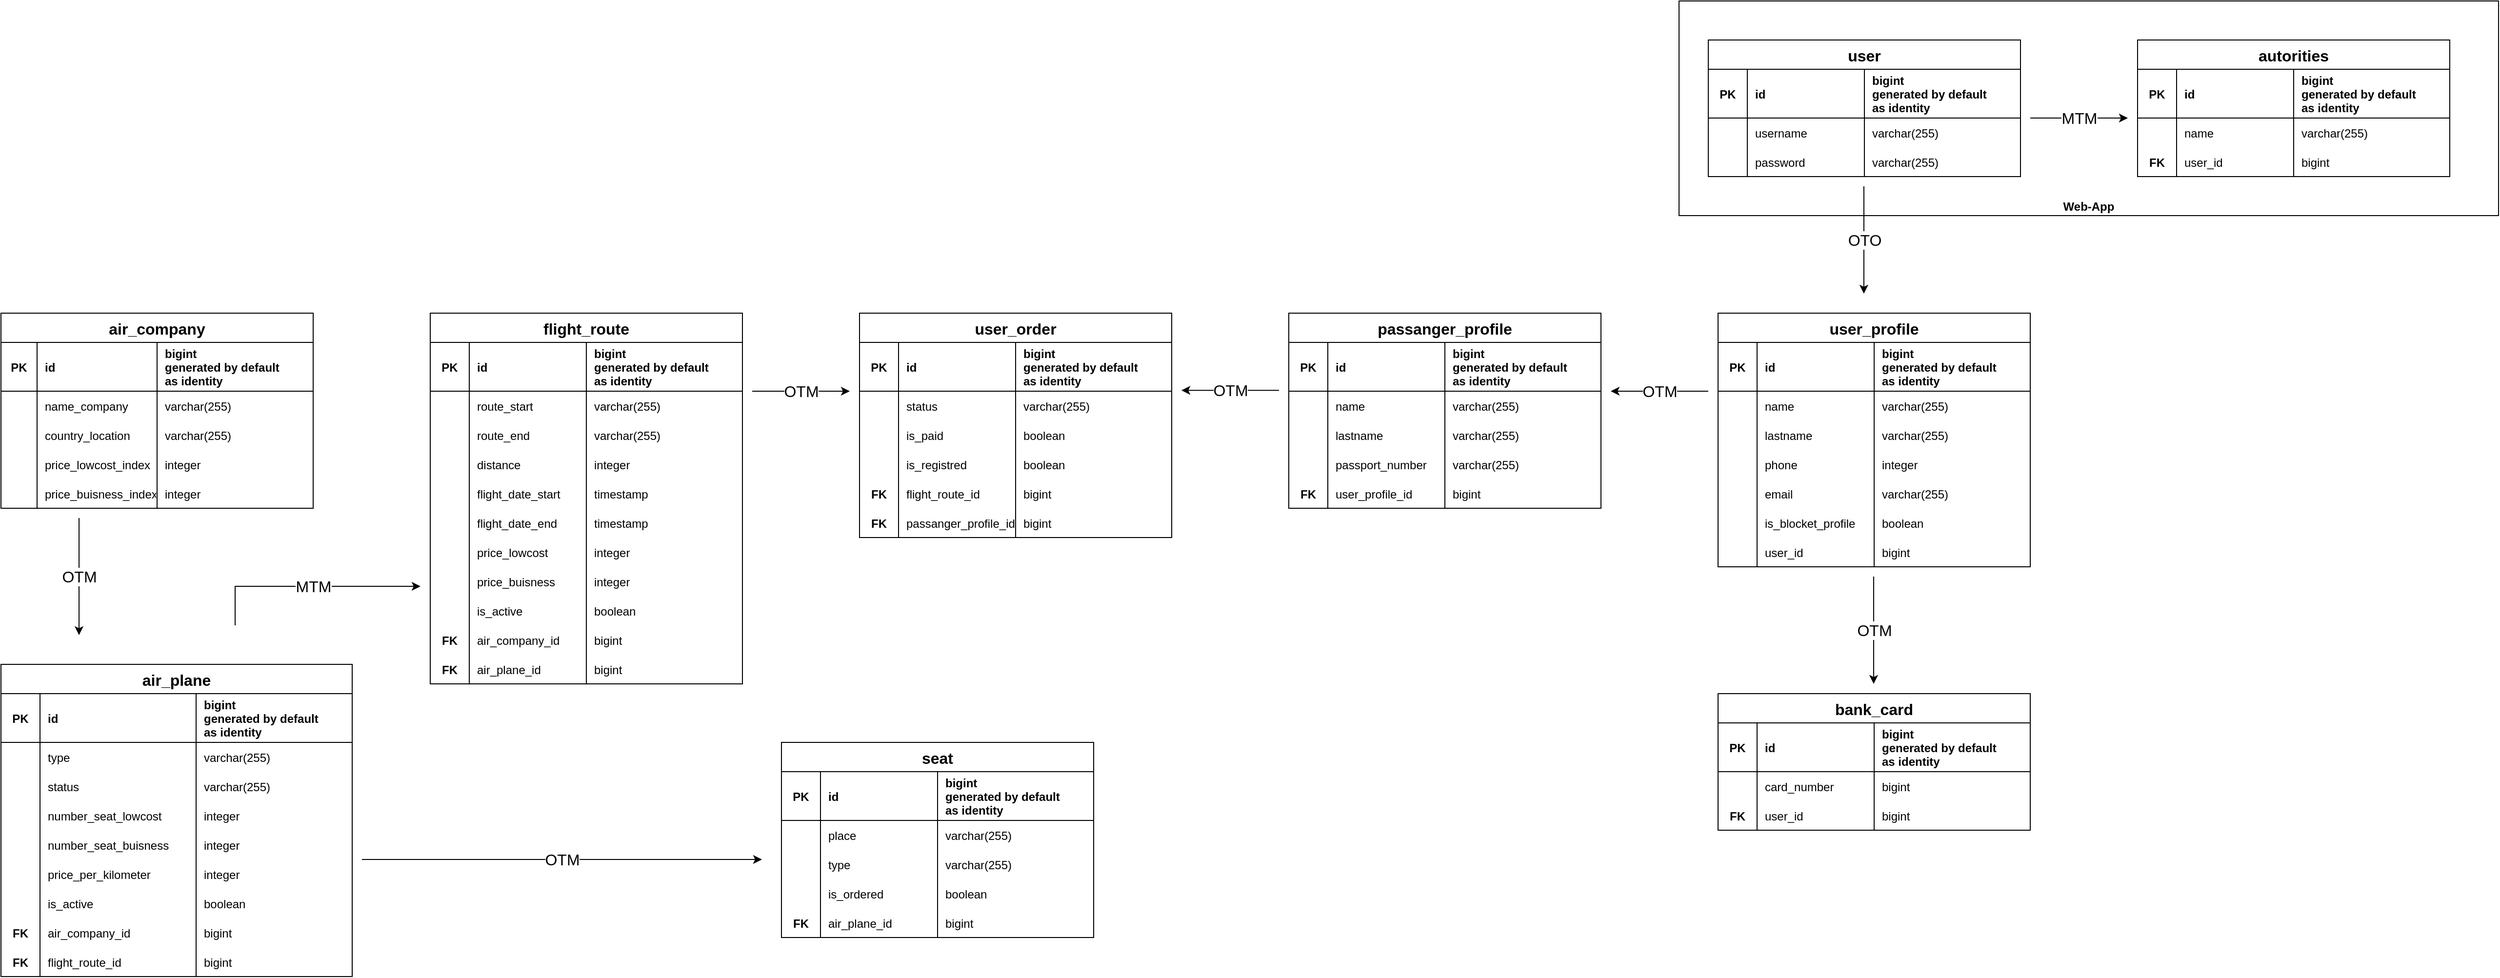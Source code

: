 <mxfile version="20.1.4" type="github">
  <diagram id="R2lEEEUBdFMjLlhIrx00" name="Page-1">
    <mxGraphModel dx="1350" dy="1893" grid="1" gridSize="10" guides="1" tooltips="1" connect="1" arrows="1" fold="1" page="1" pageScale="1" pageWidth="850" pageHeight="1100" math="0" shadow="0" extFonts="Permanent Marker^https://fonts.googleapis.com/css?family=Permanent+Marker">
      <root>
        <mxCell id="0" />
        <mxCell id="1" parent="0" />
        <mxCell id="ByXMqL2nuS13DQ-3L9kz-263" value="&lt;b&gt;Web-App&lt;/b&gt;" style="rounded=0;whiteSpace=wrap;html=1;verticalAlign=bottom;" parent="1" vertex="1">
          <mxGeometry x="1760" y="-1040" width="840" height="220" as="geometry" />
        </mxCell>
        <mxCell id="9RNLhsrsxY3DPn-D8SDI-2" value="user_profile" style="shape=table;startSize=30;container=1;collapsible=1;childLayout=tableLayout;fixedRows=1;rowLines=0;fontStyle=1;align=center;resizeLast=1;fontSize=16;" parent="1" vertex="1">
          <mxGeometry x="1800" y="-720" width="320" height="260" as="geometry">
            <mxRectangle x="45" y="480" width="70" height="30" as="alternateBounds" />
          </mxGeometry>
        </mxCell>
        <mxCell id="9RNLhsrsxY3DPn-D8SDI-3" value="" style="shape=partialRectangle;collapsible=0;dropTarget=0;pointerEvents=0;fillColor=none;points=[[0,0.5],[1,0.5]];portConstraint=eastwest;top=0;left=0;right=0;bottom=1;" parent="9RNLhsrsxY3DPn-D8SDI-2" vertex="1">
          <mxGeometry y="30" width="320" height="50" as="geometry" />
        </mxCell>
        <mxCell id="9RNLhsrsxY3DPn-D8SDI-4" value="PK" style="shape=partialRectangle;overflow=hidden;connectable=0;fillColor=none;top=0;left=0;bottom=0;right=0;fontStyle=1;" parent="9RNLhsrsxY3DPn-D8SDI-3" vertex="1">
          <mxGeometry width="40" height="50" as="geometry">
            <mxRectangle width="40" height="50" as="alternateBounds" />
          </mxGeometry>
        </mxCell>
        <mxCell id="9RNLhsrsxY3DPn-D8SDI-53" value="id" style="shape=partialRectangle;overflow=hidden;connectable=0;fillColor=none;top=0;left=0;bottom=0;right=0;align=left;spacingLeft=6;fontStyle=1;" parent="9RNLhsrsxY3DPn-D8SDI-3" vertex="1">
          <mxGeometry x="40" width="120" height="50" as="geometry">
            <mxRectangle width="120" height="50" as="alternateBounds" />
          </mxGeometry>
        </mxCell>
        <mxCell id="9RNLhsrsxY3DPn-D8SDI-5" value="bigint &#xa;generated by default &#xa;as identity" style="shape=partialRectangle;overflow=hidden;connectable=0;fillColor=none;top=0;left=0;bottom=0;right=0;align=left;spacingLeft=6;fontStyle=1;spacing=2;" parent="9RNLhsrsxY3DPn-D8SDI-3" vertex="1">
          <mxGeometry x="160" width="160" height="50" as="geometry">
            <mxRectangle width="160" height="50" as="alternateBounds" />
          </mxGeometry>
        </mxCell>
        <mxCell id="9RNLhsrsxY3DPn-D8SDI-6" value="" style="shape=partialRectangle;collapsible=0;dropTarget=0;pointerEvents=0;fillColor=none;points=[[0,0.5],[1,0.5]];portConstraint=eastwest;top=0;left=0;right=0;bottom=0;" parent="9RNLhsrsxY3DPn-D8SDI-2" vertex="1">
          <mxGeometry y="80" width="320" height="30" as="geometry" />
        </mxCell>
        <mxCell id="9RNLhsrsxY3DPn-D8SDI-7" value="" style="shape=partialRectangle;overflow=hidden;connectable=0;fillColor=none;top=0;left=0;bottom=0;right=0;" parent="9RNLhsrsxY3DPn-D8SDI-6" vertex="1">
          <mxGeometry width="40" height="30" as="geometry">
            <mxRectangle width="40" height="30" as="alternateBounds" />
          </mxGeometry>
        </mxCell>
        <mxCell id="9RNLhsrsxY3DPn-D8SDI-54" value="name" style="shape=partialRectangle;overflow=hidden;connectable=0;fillColor=none;top=0;left=0;bottom=0;right=0;align=left;spacingLeft=6;fontStyle=0" parent="9RNLhsrsxY3DPn-D8SDI-6" vertex="1">
          <mxGeometry x="40" width="120" height="30" as="geometry">
            <mxRectangle width="120" height="30" as="alternateBounds" />
          </mxGeometry>
        </mxCell>
        <mxCell id="9RNLhsrsxY3DPn-D8SDI-8" value="varchar(255)" style="shape=partialRectangle;overflow=hidden;connectable=0;fillColor=none;top=0;left=0;bottom=0;right=0;align=left;spacingLeft=6;fontStyle=0" parent="9RNLhsrsxY3DPn-D8SDI-6" vertex="1">
          <mxGeometry x="160" width="160" height="30" as="geometry">
            <mxRectangle width="160" height="30" as="alternateBounds" />
          </mxGeometry>
        </mxCell>
        <mxCell id="9RNLhsrsxY3DPn-D8SDI-29" style="shape=partialRectangle;collapsible=0;dropTarget=0;pointerEvents=0;fillColor=none;points=[[0,0.5],[1,0.5]];portConstraint=eastwest;top=0;left=0;right=0;bottom=0;" parent="9RNLhsrsxY3DPn-D8SDI-2" vertex="1">
          <mxGeometry y="110" width="320" height="30" as="geometry" />
        </mxCell>
        <mxCell id="9RNLhsrsxY3DPn-D8SDI-30" style="shape=partialRectangle;overflow=hidden;connectable=0;fillColor=none;top=0;left=0;bottom=0;right=0;" parent="9RNLhsrsxY3DPn-D8SDI-29" vertex="1">
          <mxGeometry width="40" height="30" as="geometry">
            <mxRectangle width="40" height="30" as="alternateBounds" />
          </mxGeometry>
        </mxCell>
        <mxCell id="9RNLhsrsxY3DPn-D8SDI-55" value="lastname " style="shape=partialRectangle;overflow=hidden;connectable=0;fillColor=none;top=0;left=0;bottom=0;right=0;align=left;spacingLeft=6;" parent="9RNLhsrsxY3DPn-D8SDI-29" vertex="1">
          <mxGeometry x="40" width="120" height="30" as="geometry">
            <mxRectangle width="120" height="30" as="alternateBounds" />
          </mxGeometry>
        </mxCell>
        <mxCell id="9RNLhsrsxY3DPn-D8SDI-31" value="varchar(255)" style="shape=partialRectangle;overflow=hidden;connectable=0;fillColor=none;top=0;left=0;bottom=0;right=0;align=left;spacingLeft=6;" parent="9RNLhsrsxY3DPn-D8SDI-29" vertex="1">
          <mxGeometry x="160" width="160" height="30" as="geometry">
            <mxRectangle width="160" height="30" as="alternateBounds" />
          </mxGeometry>
        </mxCell>
        <mxCell id="9RNLhsrsxY3DPn-D8SDI-35" style="shape=partialRectangle;collapsible=0;dropTarget=0;pointerEvents=0;fillColor=none;points=[[0,0.5],[1,0.5]];portConstraint=eastwest;top=0;left=0;right=0;bottom=0;" parent="9RNLhsrsxY3DPn-D8SDI-2" vertex="1">
          <mxGeometry y="140" width="320" height="30" as="geometry" />
        </mxCell>
        <mxCell id="9RNLhsrsxY3DPn-D8SDI-36" style="shape=partialRectangle;overflow=hidden;connectable=0;fillColor=none;top=0;left=0;bottom=0;right=0;" parent="9RNLhsrsxY3DPn-D8SDI-35" vertex="1">
          <mxGeometry width="40" height="30" as="geometry">
            <mxRectangle width="40" height="30" as="alternateBounds" />
          </mxGeometry>
        </mxCell>
        <mxCell id="9RNLhsrsxY3DPn-D8SDI-57" value="phone " style="shape=partialRectangle;overflow=hidden;connectable=0;fillColor=none;top=0;left=0;bottom=0;right=0;align=left;spacingLeft=6;" parent="9RNLhsrsxY3DPn-D8SDI-35" vertex="1">
          <mxGeometry x="40" width="120" height="30" as="geometry">
            <mxRectangle width="120" height="30" as="alternateBounds" />
          </mxGeometry>
        </mxCell>
        <mxCell id="9RNLhsrsxY3DPn-D8SDI-37" value="integer" style="shape=partialRectangle;overflow=hidden;connectable=0;fillColor=none;top=0;left=0;bottom=0;right=0;align=left;spacingLeft=6;" parent="9RNLhsrsxY3DPn-D8SDI-35" vertex="1">
          <mxGeometry x="160" width="160" height="30" as="geometry">
            <mxRectangle width="160" height="30" as="alternateBounds" />
          </mxGeometry>
        </mxCell>
        <mxCell id="9RNLhsrsxY3DPn-D8SDI-44" style="shape=partialRectangle;collapsible=0;dropTarget=0;pointerEvents=0;fillColor=none;points=[[0,0.5],[1,0.5]];portConstraint=eastwest;top=0;left=0;right=0;bottom=0;" parent="9RNLhsrsxY3DPn-D8SDI-2" vertex="1">
          <mxGeometry y="170" width="320" height="30" as="geometry" />
        </mxCell>
        <mxCell id="9RNLhsrsxY3DPn-D8SDI-45" style="shape=partialRectangle;overflow=hidden;connectable=0;fillColor=none;top=0;left=0;bottom=0;right=0;" parent="9RNLhsrsxY3DPn-D8SDI-44" vertex="1">
          <mxGeometry width="40" height="30" as="geometry">
            <mxRectangle width="40" height="30" as="alternateBounds" />
          </mxGeometry>
        </mxCell>
        <mxCell id="9RNLhsrsxY3DPn-D8SDI-59" value="email " style="shape=partialRectangle;overflow=hidden;connectable=0;fillColor=none;top=0;left=0;bottom=0;right=0;align=left;spacingLeft=6;" parent="9RNLhsrsxY3DPn-D8SDI-44" vertex="1">
          <mxGeometry x="40" width="120" height="30" as="geometry">
            <mxRectangle width="120" height="30" as="alternateBounds" />
          </mxGeometry>
        </mxCell>
        <mxCell id="9RNLhsrsxY3DPn-D8SDI-46" value="varchar(255)" style="shape=partialRectangle;overflow=hidden;connectable=0;fillColor=none;top=0;left=0;bottom=0;right=0;align=left;spacingLeft=6;" parent="9RNLhsrsxY3DPn-D8SDI-44" vertex="1">
          <mxGeometry x="160" width="160" height="30" as="geometry">
            <mxRectangle width="160" height="30" as="alternateBounds" />
          </mxGeometry>
        </mxCell>
        <mxCell id="9RNLhsrsxY3DPn-D8SDI-50" style="shape=partialRectangle;collapsible=0;dropTarget=0;pointerEvents=0;fillColor=none;points=[[0,0.5],[1,0.5]];portConstraint=eastwest;top=0;left=0;right=0;bottom=0;" parent="9RNLhsrsxY3DPn-D8SDI-2" vertex="1">
          <mxGeometry y="200" width="320" height="30" as="geometry" />
        </mxCell>
        <mxCell id="9RNLhsrsxY3DPn-D8SDI-51" style="shape=partialRectangle;overflow=hidden;connectable=0;fillColor=none;top=0;left=0;bottom=0;right=0;" parent="9RNLhsrsxY3DPn-D8SDI-50" vertex="1">
          <mxGeometry width="40" height="30" as="geometry">
            <mxRectangle width="40" height="30" as="alternateBounds" />
          </mxGeometry>
        </mxCell>
        <mxCell id="9RNLhsrsxY3DPn-D8SDI-62" value="is_blocket_profile " style="shape=partialRectangle;overflow=hidden;connectable=0;fillColor=none;top=0;left=0;bottom=0;right=0;align=left;spacingLeft=6;" parent="9RNLhsrsxY3DPn-D8SDI-50" vertex="1">
          <mxGeometry x="40" width="120" height="30" as="geometry">
            <mxRectangle width="120" height="30" as="alternateBounds" />
          </mxGeometry>
        </mxCell>
        <mxCell id="9RNLhsrsxY3DPn-D8SDI-52" value="boolean" style="shape=partialRectangle;overflow=hidden;connectable=0;fillColor=none;top=0;left=0;bottom=0;right=0;align=left;spacingLeft=6;" parent="9RNLhsrsxY3DPn-D8SDI-50" vertex="1">
          <mxGeometry x="160" width="160" height="30" as="geometry">
            <mxRectangle width="160" height="30" as="alternateBounds" />
          </mxGeometry>
        </mxCell>
        <mxCell id="ByXMqL2nuS13DQ-3L9kz-276" style="shape=partialRectangle;collapsible=0;dropTarget=0;pointerEvents=0;fillColor=none;points=[[0,0.5],[1,0.5]];portConstraint=eastwest;top=0;left=0;right=0;bottom=0;" parent="9RNLhsrsxY3DPn-D8SDI-2" vertex="1">
          <mxGeometry y="230" width="320" height="30" as="geometry" />
        </mxCell>
        <mxCell id="ByXMqL2nuS13DQ-3L9kz-277" style="shape=partialRectangle;overflow=hidden;connectable=0;fillColor=none;top=0;left=0;bottom=0;right=0;" parent="ByXMqL2nuS13DQ-3L9kz-276" vertex="1">
          <mxGeometry width="40" height="30" as="geometry">
            <mxRectangle width="40" height="30" as="alternateBounds" />
          </mxGeometry>
        </mxCell>
        <mxCell id="ByXMqL2nuS13DQ-3L9kz-278" value="user_id" style="shape=partialRectangle;overflow=hidden;connectable=0;fillColor=none;top=0;left=0;bottom=0;right=0;align=left;spacingLeft=6;" parent="ByXMqL2nuS13DQ-3L9kz-276" vertex="1">
          <mxGeometry x="40" width="120" height="30" as="geometry">
            <mxRectangle width="120" height="30" as="alternateBounds" />
          </mxGeometry>
        </mxCell>
        <mxCell id="ByXMqL2nuS13DQ-3L9kz-279" value="bigint" style="shape=partialRectangle;overflow=hidden;connectable=0;fillColor=none;top=0;left=0;bottom=0;right=0;align=left;spacingLeft=6;" parent="ByXMqL2nuS13DQ-3L9kz-276" vertex="1">
          <mxGeometry x="160" width="160" height="30" as="geometry">
            <mxRectangle width="160" height="30" as="alternateBounds" />
          </mxGeometry>
        </mxCell>
        <mxCell id="9RNLhsrsxY3DPn-D8SDI-104" value="bank_card" style="shape=table;startSize=30;container=1;collapsible=1;childLayout=tableLayout;fixedRows=1;rowLines=0;fontStyle=1;align=center;resizeLast=1;fontSize=16;spacing=2;" parent="1" vertex="1">
          <mxGeometry x="1800" y="-330" width="320" height="140" as="geometry">
            <mxRectangle x="45" y="480" width="70" height="30" as="alternateBounds" />
          </mxGeometry>
        </mxCell>
        <mxCell id="9RNLhsrsxY3DPn-D8SDI-105" value="" style="shape=partialRectangle;collapsible=0;dropTarget=0;pointerEvents=0;fillColor=none;points=[[0,0.5],[1,0.5]];portConstraint=eastwest;top=0;left=0;right=0;bottom=1;" parent="9RNLhsrsxY3DPn-D8SDI-104" vertex="1">
          <mxGeometry y="30" width="320" height="50" as="geometry" />
        </mxCell>
        <mxCell id="9RNLhsrsxY3DPn-D8SDI-106" value="PK" style="shape=partialRectangle;overflow=hidden;connectable=0;fillColor=none;top=0;left=0;bottom=0;right=0;fontStyle=1;" parent="9RNLhsrsxY3DPn-D8SDI-105" vertex="1">
          <mxGeometry width="40" height="50" as="geometry">
            <mxRectangle width="40" height="50" as="alternateBounds" />
          </mxGeometry>
        </mxCell>
        <mxCell id="9RNLhsrsxY3DPn-D8SDI-107" value="id" style="shape=partialRectangle;overflow=hidden;connectable=0;fillColor=none;top=0;left=0;bottom=0;right=0;align=left;spacingLeft=6;fontStyle=1;" parent="9RNLhsrsxY3DPn-D8SDI-105" vertex="1">
          <mxGeometry x="40" width="120" height="50" as="geometry">
            <mxRectangle width="120" height="50" as="alternateBounds" />
          </mxGeometry>
        </mxCell>
        <mxCell id="9RNLhsrsxY3DPn-D8SDI-108" value="bigint &#xa;generated by default &#xa;as identity" style="shape=partialRectangle;overflow=hidden;connectable=0;fillColor=none;top=0;left=0;bottom=0;right=0;align=left;spacingLeft=6;fontStyle=1;spacing=2;" parent="9RNLhsrsxY3DPn-D8SDI-105" vertex="1">
          <mxGeometry x="160" width="160" height="50" as="geometry">
            <mxRectangle width="160" height="50" as="alternateBounds" />
          </mxGeometry>
        </mxCell>
        <mxCell id="EVNkzCKJaaHdPf2Ga0g3-1" style="shape=partialRectangle;collapsible=0;dropTarget=0;pointerEvents=0;fillColor=none;points=[[0,0.5],[1,0.5]];portConstraint=eastwest;top=0;left=0;right=0;bottom=0;" parent="9RNLhsrsxY3DPn-D8SDI-104" vertex="1">
          <mxGeometry y="80" width="320" height="30" as="geometry" />
        </mxCell>
        <mxCell id="EVNkzCKJaaHdPf2Ga0g3-2" style="shape=partialRectangle;overflow=hidden;connectable=0;fillColor=none;top=0;left=0;bottom=0;right=0;" parent="EVNkzCKJaaHdPf2Ga0g3-1" vertex="1">
          <mxGeometry width="40" height="30" as="geometry">
            <mxRectangle width="40" height="30" as="alternateBounds" />
          </mxGeometry>
        </mxCell>
        <mxCell id="EVNkzCKJaaHdPf2Ga0g3-3" value="card_number" style="shape=partialRectangle;overflow=hidden;connectable=0;fillColor=none;top=0;left=0;bottom=0;right=0;align=left;spacingLeft=6;" parent="EVNkzCKJaaHdPf2Ga0g3-1" vertex="1">
          <mxGeometry x="40" width="120" height="30" as="geometry">
            <mxRectangle width="120" height="30" as="alternateBounds" />
          </mxGeometry>
        </mxCell>
        <mxCell id="EVNkzCKJaaHdPf2Ga0g3-4" value="bigint" style="shape=partialRectangle;overflow=hidden;connectable=0;fillColor=none;top=0;left=0;bottom=0;right=0;align=left;spacingLeft=6;" parent="EVNkzCKJaaHdPf2Ga0g3-1" vertex="1">
          <mxGeometry x="160" width="160" height="30" as="geometry">
            <mxRectangle width="160" height="30" as="alternateBounds" />
          </mxGeometry>
        </mxCell>
        <mxCell id="9RNLhsrsxY3DPn-D8SDI-129" style="shape=partialRectangle;collapsible=0;dropTarget=0;pointerEvents=0;fillColor=none;points=[[0,0.5],[1,0.5]];portConstraint=eastwest;top=0;left=0;right=0;bottom=0;" parent="9RNLhsrsxY3DPn-D8SDI-104" vertex="1">
          <mxGeometry y="110" width="320" height="30" as="geometry" />
        </mxCell>
        <mxCell id="9RNLhsrsxY3DPn-D8SDI-130" value="FK" style="shape=partialRectangle;overflow=hidden;connectable=0;fillColor=none;top=0;left=0;bottom=0;right=0;fontStyle=1" parent="9RNLhsrsxY3DPn-D8SDI-129" vertex="1">
          <mxGeometry width="40" height="30" as="geometry">
            <mxRectangle width="40" height="30" as="alternateBounds" />
          </mxGeometry>
        </mxCell>
        <mxCell id="9RNLhsrsxY3DPn-D8SDI-131" value="user_id" style="shape=partialRectangle;overflow=hidden;connectable=0;fillColor=none;top=0;left=0;bottom=0;right=0;align=left;spacingLeft=6;" parent="9RNLhsrsxY3DPn-D8SDI-129" vertex="1">
          <mxGeometry x="40" width="120" height="30" as="geometry">
            <mxRectangle width="120" height="30" as="alternateBounds" />
          </mxGeometry>
        </mxCell>
        <mxCell id="9RNLhsrsxY3DPn-D8SDI-132" value="bigint" style="shape=partialRectangle;overflow=hidden;connectable=0;fillColor=none;top=0;left=0;bottom=0;right=0;align=left;spacingLeft=6;" parent="9RNLhsrsxY3DPn-D8SDI-129" vertex="1">
          <mxGeometry x="160" width="160" height="30" as="geometry">
            <mxRectangle width="160" height="30" as="alternateBounds" />
          </mxGeometry>
        </mxCell>
        <mxCell id="9RNLhsrsxY3DPn-D8SDI-142" value="air_company" style="shape=table;startSize=30;container=1;collapsible=1;childLayout=tableLayout;fixedRows=1;rowLines=0;fontStyle=1;align=center;resizeLast=1;fontSize=16;spacing=2;" parent="1" vertex="1">
          <mxGeometry x="40" y="-720" width="320" height="200" as="geometry">
            <mxRectangle x="45" y="480" width="70" height="30" as="alternateBounds" />
          </mxGeometry>
        </mxCell>
        <mxCell id="9RNLhsrsxY3DPn-D8SDI-143" value="" style="shape=partialRectangle;collapsible=0;dropTarget=0;pointerEvents=0;fillColor=none;points=[[0,0.5],[1,0.5]];portConstraint=eastwest;top=0;left=0;right=0;bottom=1;" parent="9RNLhsrsxY3DPn-D8SDI-142" vertex="1">
          <mxGeometry y="30" width="320" height="50" as="geometry" />
        </mxCell>
        <mxCell id="9RNLhsrsxY3DPn-D8SDI-144" value="PK" style="shape=partialRectangle;overflow=hidden;connectable=0;fillColor=none;top=0;left=0;bottom=0;right=0;fontStyle=1;" parent="9RNLhsrsxY3DPn-D8SDI-143" vertex="1">
          <mxGeometry width="37" height="50" as="geometry">
            <mxRectangle width="37" height="50" as="alternateBounds" />
          </mxGeometry>
        </mxCell>
        <mxCell id="9RNLhsrsxY3DPn-D8SDI-145" value="id" style="shape=partialRectangle;overflow=hidden;connectable=0;fillColor=none;top=0;left=0;bottom=0;right=0;align=left;spacingLeft=6;fontStyle=1;" parent="9RNLhsrsxY3DPn-D8SDI-143" vertex="1">
          <mxGeometry x="37" width="123" height="50" as="geometry">
            <mxRectangle width="123" height="50" as="alternateBounds" />
          </mxGeometry>
        </mxCell>
        <mxCell id="9RNLhsrsxY3DPn-D8SDI-146" value="bigint &#xa;generated by default &#xa;as identity" style="shape=partialRectangle;overflow=hidden;connectable=0;fillColor=none;top=0;left=0;bottom=0;right=0;align=left;spacingLeft=6;fontStyle=1;spacing=2;" parent="9RNLhsrsxY3DPn-D8SDI-143" vertex="1">
          <mxGeometry x="160" width="160" height="50" as="geometry">
            <mxRectangle width="160" height="50" as="alternateBounds" />
          </mxGeometry>
        </mxCell>
        <mxCell id="9RNLhsrsxY3DPn-D8SDI-147" value="" style="shape=partialRectangle;collapsible=0;dropTarget=0;pointerEvents=0;fillColor=none;points=[[0,0.5],[1,0.5]];portConstraint=eastwest;top=0;left=0;right=0;bottom=0;" parent="9RNLhsrsxY3DPn-D8SDI-142" vertex="1">
          <mxGeometry y="80" width="320" height="30" as="geometry" />
        </mxCell>
        <mxCell id="9RNLhsrsxY3DPn-D8SDI-148" value="" style="shape=partialRectangle;overflow=hidden;connectable=0;fillColor=none;top=0;left=0;bottom=0;right=0;" parent="9RNLhsrsxY3DPn-D8SDI-147" vertex="1">
          <mxGeometry width="37" height="30" as="geometry">
            <mxRectangle width="37" height="30" as="alternateBounds" />
          </mxGeometry>
        </mxCell>
        <mxCell id="9RNLhsrsxY3DPn-D8SDI-149" value="name_company" style="shape=partialRectangle;overflow=hidden;connectable=0;fillColor=none;top=0;left=0;bottom=0;right=0;align=left;spacingLeft=6;fontStyle=0" parent="9RNLhsrsxY3DPn-D8SDI-147" vertex="1">
          <mxGeometry x="37" width="123" height="30" as="geometry">
            <mxRectangle width="123" height="30" as="alternateBounds" />
          </mxGeometry>
        </mxCell>
        <mxCell id="9RNLhsrsxY3DPn-D8SDI-150" value="varchar(255)" style="shape=partialRectangle;overflow=hidden;connectable=0;fillColor=none;top=0;left=0;bottom=0;right=0;align=left;spacingLeft=6;fontStyle=0" parent="9RNLhsrsxY3DPn-D8SDI-147" vertex="1">
          <mxGeometry x="160" width="160" height="30" as="geometry">
            <mxRectangle width="160" height="30" as="alternateBounds" />
          </mxGeometry>
        </mxCell>
        <mxCell id="9RNLhsrsxY3DPn-D8SDI-151" style="shape=partialRectangle;collapsible=0;dropTarget=0;pointerEvents=0;fillColor=none;points=[[0,0.5],[1,0.5]];portConstraint=eastwest;top=0;left=0;right=0;bottom=0;" parent="9RNLhsrsxY3DPn-D8SDI-142" vertex="1">
          <mxGeometry y="110" width="320" height="30" as="geometry" />
        </mxCell>
        <mxCell id="9RNLhsrsxY3DPn-D8SDI-152" style="shape=partialRectangle;overflow=hidden;connectable=0;fillColor=none;top=0;left=0;bottom=0;right=0;" parent="9RNLhsrsxY3DPn-D8SDI-151" vertex="1">
          <mxGeometry width="37" height="30" as="geometry">
            <mxRectangle width="37" height="30" as="alternateBounds" />
          </mxGeometry>
        </mxCell>
        <mxCell id="9RNLhsrsxY3DPn-D8SDI-153" value="country_location" style="shape=partialRectangle;overflow=hidden;connectable=0;fillColor=none;top=0;left=0;bottom=0;right=0;align=left;spacingLeft=6;" parent="9RNLhsrsxY3DPn-D8SDI-151" vertex="1">
          <mxGeometry x="37" width="123" height="30" as="geometry">
            <mxRectangle width="123" height="30" as="alternateBounds" />
          </mxGeometry>
        </mxCell>
        <mxCell id="9RNLhsrsxY3DPn-D8SDI-154" value="varchar(255)" style="shape=partialRectangle;overflow=hidden;connectable=0;fillColor=none;top=0;left=0;bottom=0;right=0;align=left;spacingLeft=6;" parent="9RNLhsrsxY3DPn-D8SDI-151" vertex="1">
          <mxGeometry x="160" width="160" height="30" as="geometry">
            <mxRectangle width="160" height="30" as="alternateBounds" />
          </mxGeometry>
        </mxCell>
        <mxCell id="ndCQHxKQ8bhGdv8rVAxo-5" style="shape=partialRectangle;collapsible=0;dropTarget=0;pointerEvents=0;fillColor=none;points=[[0,0.5],[1,0.5]];portConstraint=eastwest;top=0;left=0;right=0;bottom=0;" vertex="1" parent="9RNLhsrsxY3DPn-D8SDI-142">
          <mxGeometry y="140" width="320" height="30" as="geometry" />
        </mxCell>
        <mxCell id="ndCQHxKQ8bhGdv8rVAxo-6" style="shape=partialRectangle;overflow=hidden;connectable=0;fillColor=none;top=0;left=0;bottom=0;right=0;" vertex="1" parent="ndCQHxKQ8bhGdv8rVAxo-5">
          <mxGeometry width="37" height="30" as="geometry">
            <mxRectangle width="37" height="30" as="alternateBounds" />
          </mxGeometry>
        </mxCell>
        <mxCell id="ndCQHxKQ8bhGdv8rVAxo-7" value="price_lowcost_index" style="shape=partialRectangle;overflow=hidden;connectable=0;fillColor=none;top=0;left=0;bottom=0;right=0;align=left;spacingLeft=6;" vertex="1" parent="ndCQHxKQ8bhGdv8rVAxo-5">
          <mxGeometry x="37" width="123" height="30" as="geometry">
            <mxRectangle width="123" height="30" as="alternateBounds" />
          </mxGeometry>
        </mxCell>
        <mxCell id="ndCQHxKQ8bhGdv8rVAxo-8" value="integer" style="shape=partialRectangle;overflow=hidden;connectable=0;fillColor=none;top=0;left=0;bottom=0;right=0;align=left;spacingLeft=6;" vertex="1" parent="ndCQHxKQ8bhGdv8rVAxo-5">
          <mxGeometry x="160" width="160" height="30" as="geometry">
            <mxRectangle width="160" height="30" as="alternateBounds" />
          </mxGeometry>
        </mxCell>
        <mxCell id="ndCQHxKQ8bhGdv8rVAxo-9" style="shape=partialRectangle;collapsible=0;dropTarget=0;pointerEvents=0;fillColor=none;points=[[0,0.5],[1,0.5]];portConstraint=eastwest;top=0;left=0;right=0;bottom=0;" vertex="1" parent="9RNLhsrsxY3DPn-D8SDI-142">
          <mxGeometry y="170" width="320" height="30" as="geometry" />
        </mxCell>
        <mxCell id="ndCQHxKQ8bhGdv8rVAxo-10" style="shape=partialRectangle;overflow=hidden;connectable=0;fillColor=none;top=0;left=0;bottom=0;right=0;" vertex="1" parent="ndCQHxKQ8bhGdv8rVAxo-9">
          <mxGeometry width="37" height="30" as="geometry">
            <mxRectangle width="37" height="30" as="alternateBounds" />
          </mxGeometry>
        </mxCell>
        <mxCell id="ndCQHxKQ8bhGdv8rVAxo-11" value="price_buisness_index" style="shape=partialRectangle;overflow=hidden;connectable=0;fillColor=none;top=0;left=0;bottom=0;right=0;align=left;spacingLeft=6;" vertex="1" parent="ndCQHxKQ8bhGdv8rVAxo-9">
          <mxGeometry x="37" width="123" height="30" as="geometry">
            <mxRectangle width="123" height="30" as="alternateBounds" />
          </mxGeometry>
        </mxCell>
        <mxCell id="ndCQHxKQ8bhGdv8rVAxo-12" value="integer" style="shape=partialRectangle;overflow=hidden;connectable=0;fillColor=none;top=0;left=0;bottom=0;right=0;align=left;spacingLeft=6;" vertex="1" parent="ndCQHxKQ8bhGdv8rVAxo-9">
          <mxGeometry x="160" width="160" height="30" as="geometry">
            <mxRectangle width="160" height="30" as="alternateBounds" />
          </mxGeometry>
        </mxCell>
        <mxCell id="9RNLhsrsxY3DPn-D8SDI-171" value="" style="endArrow=classic;html=1;rounded=0;fontSize=16;edgeStyle=orthogonalEdgeStyle;" parent="1" edge="1">
          <mxGeometry relative="1" as="geometry">
            <mxPoint x="120" y="-510" as="sourcePoint" />
            <mxPoint x="120" y="-390" as="targetPoint" />
            <Array as="points">
              <mxPoint x="119.69" y="-461" />
              <mxPoint x="119.69" y="-241" />
            </Array>
          </mxGeometry>
        </mxCell>
        <mxCell id="9RNLhsrsxY3DPn-D8SDI-172" value="OTM" style="edgeLabel;resizable=0;html=1;align=center;verticalAlign=middle;fontSize=16;" parent="9RNLhsrsxY3DPn-D8SDI-171" connectable="0" vertex="1">
          <mxGeometry relative="1" as="geometry" />
        </mxCell>
        <mxCell id="9RNLhsrsxY3DPn-D8SDI-174" value="air_plane" style="shape=table;startSize=30;container=1;collapsible=1;childLayout=tableLayout;fixedRows=1;rowLines=0;fontStyle=1;align=center;resizeLast=1;fontSize=16;spacing=2;" parent="1" vertex="1">
          <mxGeometry x="40" y="-360" width="360" height="320" as="geometry">
            <mxRectangle x="45" y="480" width="70" height="30" as="alternateBounds" />
          </mxGeometry>
        </mxCell>
        <mxCell id="9RNLhsrsxY3DPn-D8SDI-175" value="" style="shape=partialRectangle;collapsible=0;dropTarget=0;pointerEvents=0;fillColor=none;points=[[0,0.5],[1,0.5]];portConstraint=eastwest;top=0;left=0;right=0;bottom=1;" parent="9RNLhsrsxY3DPn-D8SDI-174" vertex="1">
          <mxGeometry y="30" width="360" height="50" as="geometry" />
        </mxCell>
        <mxCell id="9RNLhsrsxY3DPn-D8SDI-176" value="PK" style="shape=partialRectangle;overflow=hidden;connectable=0;fillColor=none;top=0;left=0;bottom=0;right=0;fontStyle=1;" parent="9RNLhsrsxY3DPn-D8SDI-175" vertex="1">
          <mxGeometry width="40" height="50" as="geometry">
            <mxRectangle width="40" height="50" as="alternateBounds" />
          </mxGeometry>
        </mxCell>
        <mxCell id="9RNLhsrsxY3DPn-D8SDI-177" value="id" style="shape=partialRectangle;overflow=hidden;connectable=0;fillColor=none;top=0;left=0;bottom=0;right=0;align=left;spacingLeft=6;fontStyle=1;" parent="9RNLhsrsxY3DPn-D8SDI-175" vertex="1">
          <mxGeometry x="40" width="160" height="50" as="geometry">
            <mxRectangle width="160" height="50" as="alternateBounds" />
          </mxGeometry>
        </mxCell>
        <mxCell id="9RNLhsrsxY3DPn-D8SDI-178" value="bigint &#xa;generated by default &#xa;as identity" style="shape=partialRectangle;overflow=hidden;connectable=0;fillColor=none;top=0;left=0;bottom=0;right=0;align=left;spacingLeft=6;fontStyle=1;spacing=2;" parent="9RNLhsrsxY3DPn-D8SDI-175" vertex="1">
          <mxGeometry x="200" width="160" height="50" as="geometry">
            <mxRectangle width="160" height="50" as="alternateBounds" />
          </mxGeometry>
        </mxCell>
        <mxCell id="9RNLhsrsxY3DPn-D8SDI-179" value="" style="shape=partialRectangle;collapsible=0;dropTarget=0;pointerEvents=0;fillColor=none;points=[[0,0.5],[1,0.5]];portConstraint=eastwest;top=0;left=0;right=0;bottom=0;" parent="9RNLhsrsxY3DPn-D8SDI-174" vertex="1">
          <mxGeometry y="80" width="360" height="30" as="geometry" />
        </mxCell>
        <mxCell id="9RNLhsrsxY3DPn-D8SDI-180" value="" style="shape=partialRectangle;overflow=hidden;connectable=0;fillColor=none;top=0;left=0;bottom=0;right=0;" parent="9RNLhsrsxY3DPn-D8SDI-179" vertex="1">
          <mxGeometry width="40" height="30" as="geometry">
            <mxRectangle width="40" height="30" as="alternateBounds" />
          </mxGeometry>
        </mxCell>
        <mxCell id="9RNLhsrsxY3DPn-D8SDI-181" value="type" style="shape=partialRectangle;overflow=hidden;connectable=0;fillColor=none;top=0;left=0;bottom=0;right=0;align=left;spacingLeft=6;fontStyle=0" parent="9RNLhsrsxY3DPn-D8SDI-179" vertex="1">
          <mxGeometry x="40" width="160" height="30" as="geometry">
            <mxRectangle width="160" height="30" as="alternateBounds" />
          </mxGeometry>
        </mxCell>
        <mxCell id="9RNLhsrsxY3DPn-D8SDI-182" value="varchar(255)" style="shape=partialRectangle;overflow=hidden;connectable=0;fillColor=none;top=0;left=0;bottom=0;right=0;align=left;spacingLeft=6;fontStyle=0" parent="9RNLhsrsxY3DPn-D8SDI-179" vertex="1">
          <mxGeometry x="200" width="160" height="30" as="geometry">
            <mxRectangle width="160" height="30" as="alternateBounds" />
          </mxGeometry>
        </mxCell>
        <mxCell id="ByXMqL2nuS13DQ-3L9kz-252" style="shape=partialRectangle;collapsible=0;dropTarget=0;pointerEvents=0;fillColor=none;points=[[0,0.5],[1,0.5]];portConstraint=eastwest;top=0;left=0;right=0;bottom=0;" parent="9RNLhsrsxY3DPn-D8SDI-174" vertex="1">
          <mxGeometry y="110" width="360" height="30" as="geometry" />
        </mxCell>
        <mxCell id="ByXMqL2nuS13DQ-3L9kz-253" style="shape=partialRectangle;overflow=hidden;connectable=0;fillColor=none;top=0;left=0;bottom=0;right=0;" parent="ByXMqL2nuS13DQ-3L9kz-252" vertex="1">
          <mxGeometry width="40" height="30" as="geometry">
            <mxRectangle width="40" height="30" as="alternateBounds" />
          </mxGeometry>
        </mxCell>
        <mxCell id="ByXMqL2nuS13DQ-3L9kz-254" value="status" style="shape=partialRectangle;overflow=hidden;connectable=0;fillColor=none;top=0;left=0;bottom=0;right=0;align=left;spacingLeft=6;fontStyle=0" parent="ByXMqL2nuS13DQ-3L9kz-252" vertex="1">
          <mxGeometry x="40" width="160" height="30" as="geometry">
            <mxRectangle width="160" height="30" as="alternateBounds" />
          </mxGeometry>
        </mxCell>
        <mxCell id="ByXMqL2nuS13DQ-3L9kz-255" value="varchar(255)" style="shape=partialRectangle;overflow=hidden;connectable=0;fillColor=none;top=0;left=0;bottom=0;right=0;align=left;spacingLeft=6;fontStyle=0" parent="ByXMqL2nuS13DQ-3L9kz-252" vertex="1">
          <mxGeometry x="200" width="160" height="30" as="geometry">
            <mxRectangle width="160" height="30" as="alternateBounds" />
          </mxGeometry>
        </mxCell>
        <mxCell id="BFfiM2rK8uaIV4926fOe-13" style="shape=partialRectangle;collapsible=0;dropTarget=0;pointerEvents=0;fillColor=none;points=[[0,0.5],[1,0.5]];portConstraint=eastwest;top=0;left=0;right=0;bottom=0;" parent="9RNLhsrsxY3DPn-D8SDI-174" vertex="1">
          <mxGeometry y="140" width="360" height="30" as="geometry" />
        </mxCell>
        <mxCell id="BFfiM2rK8uaIV4926fOe-14" style="shape=partialRectangle;overflow=hidden;connectable=0;fillColor=none;top=0;left=0;bottom=0;right=0;" parent="BFfiM2rK8uaIV4926fOe-13" vertex="1">
          <mxGeometry width="40" height="30" as="geometry">
            <mxRectangle width="40" height="30" as="alternateBounds" />
          </mxGeometry>
        </mxCell>
        <mxCell id="BFfiM2rK8uaIV4926fOe-15" value="number_seat_lowcost" style="shape=partialRectangle;overflow=hidden;connectable=0;fillColor=none;top=0;left=0;bottom=0;right=0;align=left;spacingLeft=6;fontStyle=0" parent="BFfiM2rK8uaIV4926fOe-13" vertex="1">
          <mxGeometry x="40" width="160" height="30" as="geometry">
            <mxRectangle width="160" height="30" as="alternateBounds" />
          </mxGeometry>
        </mxCell>
        <mxCell id="BFfiM2rK8uaIV4926fOe-16" value="integer" style="shape=partialRectangle;overflow=hidden;connectable=0;fillColor=none;top=0;left=0;bottom=0;right=0;align=left;spacingLeft=6;fontStyle=0" parent="BFfiM2rK8uaIV4926fOe-13" vertex="1">
          <mxGeometry x="200" width="160" height="30" as="geometry">
            <mxRectangle width="160" height="30" as="alternateBounds" />
          </mxGeometry>
        </mxCell>
        <mxCell id="BFfiM2rK8uaIV4926fOe-17" style="shape=partialRectangle;collapsible=0;dropTarget=0;pointerEvents=0;fillColor=none;points=[[0,0.5],[1,0.5]];portConstraint=eastwest;top=0;left=0;right=0;bottom=0;" parent="9RNLhsrsxY3DPn-D8SDI-174" vertex="1">
          <mxGeometry y="170" width="360" height="30" as="geometry" />
        </mxCell>
        <mxCell id="BFfiM2rK8uaIV4926fOe-18" style="shape=partialRectangle;overflow=hidden;connectable=0;fillColor=none;top=0;left=0;bottom=0;right=0;" parent="BFfiM2rK8uaIV4926fOe-17" vertex="1">
          <mxGeometry width="40" height="30" as="geometry">
            <mxRectangle width="40" height="30" as="alternateBounds" />
          </mxGeometry>
        </mxCell>
        <mxCell id="BFfiM2rK8uaIV4926fOe-19" value="number_seat_buisness" style="shape=partialRectangle;overflow=hidden;connectable=0;fillColor=none;top=0;left=0;bottom=0;right=0;align=left;spacingLeft=6;fontStyle=0" parent="BFfiM2rK8uaIV4926fOe-17" vertex="1">
          <mxGeometry x="40" width="160" height="30" as="geometry">
            <mxRectangle width="160" height="30" as="alternateBounds" />
          </mxGeometry>
        </mxCell>
        <mxCell id="BFfiM2rK8uaIV4926fOe-20" value="integer" style="shape=partialRectangle;overflow=hidden;connectable=0;fillColor=none;top=0;left=0;bottom=0;right=0;align=left;spacingLeft=6;fontStyle=0" parent="BFfiM2rK8uaIV4926fOe-17" vertex="1">
          <mxGeometry x="200" width="160" height="30" as="geometry">
            <mxRectangle width="160" height="30" as="alternateBounds" />
          </mxGeometry>
        </mxCell>
        <mxCell id="ndCQHxKQ8bhGdv8rVAxo-27" style="shape=partialRectangle;collapsible=0;dropTarget=0;pointerEvents=0;fillColor=none;points=[[0,0.5],[1,0.5]];portConstraint=eastwest;top=0;left=0;right=0;bottom=0;" vertex="1" parent="9RNLhsrsxY3DPn-D8SDI-174">
          <mxGeometry y="200" width="360" height="30" as="geometry" />
        </mxCell>
        <mxCell id="ndCQHxKQ8bhGdv8rVAxo-28" style="shape=partialRectangle;overflow=hidden;connectable=0;fillColor=none;top=0;left=0;bottom=0;right=0;" vertex="1" parent="ndCQHxKQ8bhGdv8rVAxo-27">
          <mxGeometry width="40" height="30" as="geometry">
            <mxRectangle width="40" height="30" as="alternateBounds" />
          </mxGeometry>
        </mxCell>
        <mxCell id="ndCQHxKQ8bhGdv8rVAxo-29" value="price_per_kilometer" style="shape=partialRectangle;overflow=hidden;connectable=0;fillColor=none;top=0;left=0;bottom=0;right=0;align=left;spacingLeft=6;fontStyle=0" vertex="1" parent="ndCQHxKQ8bhGdv8rVAxo-27">
          <mxGeometry x="40" width="160" height="30" as="geometry">
            <mxRectangle width="160" height="30" as="alternateBounds" />
          </mxGeometry>
        </mxCell>
        <mxCell id="ndCQHxKQ8bhGdv8rVAxo-30" value="integer" style="shape=partialRectangle;overflow=hidden;connectable=0;fillColor=none;top=0;left=0;bottom=0;right=0;align=left;spacingLeft=6;fontStyle=0" vertex="1" parent="ndCQHxKQ8bhGdv8rVAxo-27">
          <mxGeometry x="200" width="160" height="30" as="geometry">
            <mxRectangle width="160" height="30" as="alternateBounds" />
          </mxGeometry>
        </mxCell>
        <mxCell id="BFfiM2rK8uaIV4926fOe-9" style="shape=partialRectangle;collapsible=0;dropTarget=0;pointerEvents=0;fillColor=none;points=[[0,0.5],[1,0.5]];portConstraint=eastwest;top=0;left=0;right=0;bottom=0;" parent="9RNLhsrsxY3DPn-D8SDI-174" vertex="1">
          <mxGeometry y="230" width="360" height="30" as="geometry" />
        </mxCell>
        <mxCell id="BFfiM2rK8uaIV4926fOe-10" style="shape=partialRectangle;overflow=hidden;connectable=0;fillColor=none;top=0;left=0;bottom=0;right=0;" parent="BFfiM2rK8uaIV4926fOe-9" vertex="1">
          <mxGeometry width="40" height="30" as="geometry">
            <mxRectangle width="40" height="30" as="alternateBounds" />
          </mxGeometry>
        </mxCell>
        <mxCell id="BFfiM2rK8uaIV4926fOe-11" value="is_active" style="shape=partialRectangle;overflow=hidden;connectable=0;fillColor=none;top=0;left=0;bottom=0;right=0;align=left;spacingLeft=6;fontStyle=0" parent="BFfiM2rK8uaIV4926fOe-9" vertex="1">
          <mxGeometry x="40" width="160" height="30" as="geometry">
            <mxRectangle width="160" height="30" as="alternateBounds" />
          </mxGeometry>
        </mxCell>
        <mxCell id="BFfiM2rK8uaIV4926fOe-12" value="boolean" style="shape=partialRectangle;overflow=hidden;connectable=0;fillColor=none;top=0;left=0;bottom=0;right=0;align=left;spacingLeft=6;fontStyle=0" parent="BFfiM2rK8uaIV4926fOe-9" vertex="1">
          <mxGeometry x="200" width="160" height="30" as="geometry">
            <mxRectangle width="160" height="30" as="alternateBounds" />
          </mxGeometry>
        </mxCell>
        <mxCell id="9RNLhsrsxY3DPn-D8SDI-191" style="shape=partialRectangle;collapsible=0;dropTarget=0;pointerEvents=0;fillColor=none;points=[[0,0.5],[1,0.5]];portConstraint=eastwest;top=0;left=0;right=0;bottom=0;" parent="9RNLhsrsxY3DPn-D8SDI-174" vertex="1">
          <mxGeometry y="260" width="360" height="30" as="geometry" />
        </mxCell>
        <mxCell id="9RNLhsrsxY3DPn-D8SDI-192" value="FK" style="shape=partialRectangle;overflow=hidden;connectable=0;fillColor=none;top=0;left=0;bottom=0;right=0;fontStyle=1" parent="9RNLhsrsxY3DPn-D8SDI-191" vertex="1">
          <mxGeometry width="40" height="30" as="geometry">
            <mxRectangle width="40" height="30" as="alternateBounds" />
          </mxGeometry>
        </mxCell>
        <mxCell id="9RNLhsrsxY3DPn-D8SDI-193" value="air_company_id" style="shape=partialRectangle;overflow=hidden;connectable=0;fillColor=none;top=0;left=0;bottom=0;right=0;align=left;spacingLeft=6;" parent="9RNLhsrsxY3DPn-D8SDI-191" vertex="1">
          <mxGeometry x="40" width="160" height="30" as="geometry">
            <mxRectangle width="160" height="30" as="alternateBounds" />
          </mxGeometry>
        </mxCell>
        <mxCell id="9RNLhsrsxY3DPn-D8SDI-194" value="bigint" style="shape=partialRectangle;overflow=hidden;connectable=0;fillColor=none;top=0;left=0;bottom=0;right=0;align=left;spacingLeft=6;" parent="9RNLhsrsxY3DPn-D8SDI-191" vertex="1">
          <mxGeometry x="200" width="160" height="30" as="geometry">
            <mxRectangle width="160" height="30" as="alternateBounds" />
          </mxGeometry>
        </mxCell>
        <mxCell id="ndCQHxKQ8bhGdv8rVAxo-40" style="shape=partialRectangle;collapsible=0;dropTarget=0;pointerEvents=0;fillColor=none;points=[[0,0.5],[1,0.5]];portConstraint=eastwest;top=0;left=0;right=0;bottom=0;" vertex="1" parent="9RNLhsrsxY3DPn-D8SDI-174">
          <mxGeometry y="290" width="360" height="30" as="geometry" />
        </mxCell>
        <mxCell id="ndCQHxKQ8bhGdv8rVAxo-41" value="FK" style="shape=partialRectangle;overflow=hidden;connectable=0;fillColor=none;top=0;left=0;bottom=0;right=0;fontStyle=1" vertex="1" parent="ndCQHxKQ8bhGdv8rVAxo-40">
          <mxGeometry width="40" height="30" as="geometry">
            <mxRectangle width="40" height="30" as="alternateBounds" />
          </mxGeometry>
        </mxCell>
        <mxCell id="ndCQHxKQ8bhGdv8rVAxo-42" value="flight_route_id" style="shape=partialRectangle;overflow=hidden;connectable=0;fillColor=none;top=0;left=0;bottom=0;right=0;align=left;spacingLeft=6;" vertex="1" parent="ndCQHxKQ8bhGdv8rVAxo-40">
          <mxGeometry x="40" width="160" height="30" as="geometry">
            <mxRectangle width="160" height="30" as="alternateBounds" />
          </mxGeometry>
        </mxCell>
        <mxCell id="ndCQHxKQ8bhGdv8rVAxo-43" value="bigint" style="shape=partialRectangle;overflow=hidden;connectable=0;fillColor=none;top=0;left=0;bottom=0;right=0;align=left;spacingLeft=6;" vertex="1" parent="ndCQHxKQ8bhGdv8rVAxo-40">
          <mxGeometry x="200" width="160" height="30" as="geometry">
            <mxRectangle width="160" height="30" as="alternateBounds" />
          </mxGeometry>
        </mxCell>
        <mxCell id="ByXMqL2nuS13DQ-3L9kz-1" value="flight_route" style="shape=table;startSize=30;container=1;collapsible=1;childLayout=tableLayout;fixedRows=1;rowLines=0;fontStyle=1;align=center;resizeLast=1;fontSize=16;spacing=2;" parent="1" vertex="1">
          <mxGeometry x="480" y="-720" width="320" height="380" as="geometry">
            <mxRectangle x="45" y="480" width="70" height="30" as="alternateBounds" />
          </mxGeometry>
        </mxCell>
        <mxCell id="ByXMqL2nuS13DQ-3L9kz-2" value="" style="shape=partialRectangle;collapsible=0;dropTarget=0;pointerEvents=0;fillColor=none;points=[[0,0.5],[1,0.5]];portConstraint=eastwest;top=0;left=0;right=0;bottom=1;" parent="ByXMqL2nuS13DQ-3L9kz-1" vertex="1">
          <mxGeometry y="30" width="320" height="50" as="geometry" />
        </mxCell>
        <mxCell id="ByXMqL2nuS13DQ-3L9kz-3" value="PK" style="shape=partialRectangle;overflow=hidden;connectable=0;fillColor=none;top=0;left=0;bottom=0;right=0;fontStyle=1;" parent="ByXMqL2nuS13DQ-3L9kz-2" vertex="1">
          <mxGeometry width="40" height="50" as="geometry">
            <mxRectangle width="40" height="50" as="alternateBounds" />
          </mxGeometry>
        </mxCell>
        <mxCell id="ByXMqL2nuS13DQ-3L9kz-4" value="id" style="shape=partialRectangle;overflow=hidden;connectable=0;fillColor=none;top=0;left=0;bottom=0;right=0;align=left;spacingLeft=6;fontStyle=1;" parent="ByXMqL2nuS13DQ-3L9kz-2" vertex="1">
          <mxGeometry x="40" width="120" height="50" as="geometry">
            <mxRectangle width="120" height="50" as="alternateBounds" />
          </mxGeometry>
        </mxCell>
        <mxCell id="ByXMqL2nuS13DQ-3L9kz-5" value="bigint &#xa;generated by default &#xa;as identity" style="shape=partialRectangle;overflow=hidden;connectable=0;fillColor=none;top=0;left=0;bottom=0;right=0;align=left;spacingLeft=6;fontStyle=1;spacing=2;" parent="ByXMqL2nuS13DQ-3L9kz-2" vertex="1">
          <mxGeometry x="160" width="160" height="50" as="geometry">
            <mxRectangle width="160" height="50" as="alternateBounds" />
          </mxGeometry>
        </mxCell>
        <mxCell id="ByXMqL2nuS13DQ-3L9kz-6" value="" style="shape=partialRectangle;collapsible=0;dropTarget=0;pointerEvents=0;fillColor=none;points=[[0,0.5],[1,0.5]];portConstraint=eastwest;top=0;left=0;right=0;bottom=0;" parent="ByXMqL2nuS13DQ-3L9kz-1" vertex="1">
          <mxGeometry y="80" width="320" height="30" as="geometry" />
        </mxCell>
        <mxCell id="ByXMqL2nuS13DQ-3L9kz-7" value="" style="shape=partialRectangle;overflow=hidden;connectable=0;fillColor=none;top=0;left=0;bottom=0;right=0;" parent="ByXMqL2nuS13DQ-3L9kz-6" vertex="1">
          <mxGeometry width="40" height="30" as="geometry">
            <mxRectangle width="40" height="30" as="alternateBounds" />
          </mxGeometry>
        </mxCell>
        <mxCell id="ByXMqL2nuS13DQ-3L9kz-8" value="route_start" style="shape=partialRectangle;overflow=hidden;connectable=0;fillColor=none;top=0;left=0;bottom=0;right=0;align=left;spacingLeft=6;fontStyle=0" parent="ByXMqL2nuS13DQ-3L9kz-6" vertex="1">
          <mxGeometry x="40" width="120" height="30" as="geometry">
            <mxRectangle width="120" height="30" as="alternateBounds" />
          </mxGeometry>
        </mxCell>
        <mxCell id="ByXMqL2nuS13DQ-3L9kz-9" value="varchar(255)" style="shape=partialRectangle;overflow=hidden;connectable=0;fillColor=none;top=0;left=0;bottom=0;right=0;align=left;spacingLeft=6;fontStyle=0" parent="ByXMqL2nuS13DQ-3L9kz-6" vertex="1">
          <mxGeometry x="160" width="160" height="30" as="geometry">
            <mxRectangle width="160" height="30" as="alternateBounds" />
          </mxGeometry>
        </mxCell>
        <mxCell id="ByXMqL2nuS13DQ-3L9kz-10" style="shape=partialRectangle;collapsible=0;dropTarget=0;pointerEvents=0;fillColor=none;points=[[0,0.5],[1,0.5]];portConstraint=eastwest;top=0;left=0;right=0;bottom=0;" parent="ByXMqL2nuS13DQ-3L9kz-1" vertex="1">
          <mxGeometry y="110" width="320" height="30" as="geometry" />
        </mxCell>
        <mxCell id="ByXMqL2nuS13DQ-3L9kz-11" style="shape=partialRectangle;overflow=hidden;connectable=0;fillColor=none;top=0;left=0;bottom=0;right=0;" parent="ByXMqL2nuS13DQ-3L9kz-10" vertex="1">
          <mxGeometry width="40" height="30" as="geometry">
            <mxRectangle width="40" height="30" as="alternateBounds" />
          </mxGeometry>
        </mxCell>
        <mxCell id="ByXMqL2nuS13DQ-3L9kz-12" value="route_end" style="shape=partialRectangle;overflow=hidden;connectable=0;fillColor=none;top=0;left=0;bottom=0;right=0;align=left;spacingLeft=6;" parent="ByXMqL2nuS13DQ-3L9kz-10" vertex="1">
          <mxGeometry x="40" width="120" height="30" as="geometry">
            <mxRectangle width="120" height="30" as="alternateBounds" />
          </mxGeometry>
        </mxCell>
        <mxCell id="ByXMqL2nuS13DQ-3L9kz-13" value="varchar(255)" style="shape=partialRectangle;overflow=hidden;connectable=0;fillColor=none;top=0;left=0;bottom=0;right=0;align=left;spacingLeft=6;" parent="ByXMqL2nuS13DQ-3L9kz-10" vertex="1">
          <mxGeometry x="160" width="160" height="30" as="geometry">
            <mxRectangle width="160" height="30" as="alternateBounds" />
          </mxGeometry>
        </mxCell>
        <mxCell id="ndCQHxKQ8bhGdv8rVAxo-21" style="shape=partialRectangle;collapsible=0;dropTarget=0;pointerEvents=0;fillColor=none;points=[[0,0.5],[1,0.5]];portConstraint=eastwest;top=0;left=0;right=0;bottom=0;" vertex="1" parent="ByXMqL2nuS13DQ-3L9kz-1">
          <mxGeometry y="140" width="320" height="30" as="geometry" />
        </mxCell>
        <mxCell id="ndCQHxKQ8bhGdv8rVAxo-22" style="shape=partialRectangle;overflow=hidden;connectable=0;fillColor=none;top=0;left=0;bottom=0;right=0;" vertex="1" parent="ndCQHxKQ8bhGdv8rVAxo-21">
          <mxGeometry width="40" height="30" as="geometry">
            <mxRectangle width="40" height="30" as="alternateBounds" />
          </mxGeometry>
        </mxCell>
        <mxCell id="ndCQHxKQ8bhGdv8rVAxo-23" value="distance" style="shape=partialRectangle;overflow=hidden;connectable=0;fillColor=none;top=0;left=0;bottom=0;right=0;align=left;spacingLeft=6;" vertex="1" parent="ndCQHxKQ8bhGdv8rVAxo-21">
          <mxGeometry x="40" width="120" height="30" as="geometry">
            <mxRectangle width="120" height="30" as="alternateBounds" />
          </mxGeometry>
        </mxCell>
        <mxCell id="ndCQHxKQ8bhGdv8rVAxo-24" value="integer" style="shape=partialRectangle;overflow=hidden;connectable=0;fillColor=none;top=0;left=0;bottom=0;right=0;align=left;spacingLeft=6;" vertex="1" parent="ndCQHxKQ8bhGdv8rVAxo-21">
          <mxGeometry x="160" width="160" height="30" as="geometry">
            <mxRectangle width="160" height="30" as="alternateBounds" />
          </mxGeometry>
        </mxCell>
        <mxCell id="ByXMqL2nuS13DQ-3L9kz-18" style="shape=partialRectangle;collapsible=0;dropTarget=0;pointerEvents=0;fillColor=none;points=[[0,0.5],[1,0.5]];portConstraint=eastwest;top=0;left=0;right=0;bottom=0;" parent="ByXMqL2nuS13DQ-3L9kz-1" vertex="1">
          <mxGeometry y="170" width="320" height="30" as="geometry" />
        </mxCell>
        <mxCell id="ByXMqL2nuS13DQ-3L9kz-19" value="" style="shape=partialRectangle;overflow=hidden;connectable=0;fillColor=none;top=0;left=0;bottom=0;right=0;fontStyle=1" parent="ByXMqL2nuS13DQ-3L9kz-18" vertex="1">
          <mxGeometry width="40" height="30" as="geometry">
            <mxRectangle width="40" height="30" as="alternateBounds" />
          </mxGeometry>
        </mxCell>
        <mxCell id="ByXMqL2nuS13DQ-3L9kz-20" value="flight_date_start" style="shape=partialRectangle;overflow=hidden;connectable=0;fillColor=none;top=0;left=0;bottom=0;right=0;align=left;spacingLeft=6;" parent="ByXMqL2nuS13DQ-3L9kz-18" vertex="1">
          <mxGeometry x="40" width="120" height="30" as="geometry">
            <mxRectangle width="120" height="30" as="alternateBounds" />
          </mxGeometry>
        </mxCell>
        <mxCell id="ByXMqL2nuS13DQ-3L9kz-21" value="timestamp" style="shape=partialRectangle;overflow=hidden;connectable=0;fillColor=none;top=0;left=0;bottom=0;right=0;align=left;spacingLeft=6;" parent="ByXMqL2nuS13DQ-3L9kz-18" vertex="1">
          <mxGeometry x="160" width="160" height="30" as="geometry">
            <mxRectangle width="160" height="30" as="alternateBounds" />
          </mxGeometry>
        </mxCell>
        <mxCell id="ByXMqL2nuS13DQ-3L9kz-22" style="shape=partialRectangle;collapsible=0;dropTarget=0;pointerEvents=0;fillColor=none;points=[[0,0.5],[1,0.5]];portConstraint=eastwest;top=0;left=0;right=0;bottom=0;" parent="ByXMqL2nuS13DQ-3L9kz-1" vertex="1">
          <mxGeometry y="200" width="320" height="30" as="geometry" />
        </mxCell>
        <mxCell id="ByXMqL2nuS13DQ-3L9kz-23" value="" style="shape=partialRectangle;overflow=hidden;connectable=0;fillColor=none;top=0;left=0;bottom=0;right=0;fontStyle=1" parent="ByXMqL2nuS13DQ-3L9kz-22" vertex="1">
          <mxGeometry width="40" height="30" as="geometry">
            <mxRectangle width="40" height="30" as="alternateBounds" />
          </mxGeometry>
        </mxCell>
        <mxCell id="ByXMqL2nuS13DQ-3L9kz-24" value="flight_date_end" style="shape=partialRectangle;overflow=hidden;connectable=0;fillColor=none;top=0;left=0;bottom=0;right=0;align=left;spacingLeft=6;" parent="ByXMqL2nuS13DQ-3L9kz-22" vertex="1">
          <mxGeometry x="40" width="120" height="30" as="geometry">
            <mxRectangle width="120" height="30" as="alternateBounds" />
          </mxGeometry>
        </mxCell>
        <mxCell id="ByXMqL2nuS13DQ-3L9kz-25" value="timestamp" style="shape=partialRectangle;overflow=hidden;connectable=0;fillColor=none;top=0;left=0;bottom=0;right=0;align=left;spacingLeft=6;" parent="ByXMqL2nuS13DQ-3L9kz-22" vertex="1">
          <mxGeometry x="160" width="160" height="30" as="geometry">
            <mxRectangle width="160" height="30" as="alternateBounds" />
          </mxGeometry>
        </mxCell>
        <mxCell id="ndCQHxKQ8bhGdv8rVAxo-13" style="shape=partialRectangle;collapsible=0;dropTarget=0;pointerEvents=0;fillColor=none;points=[[0,0.5],[1,0.5]];portConstraint=eastwest;top=0;left=0;right=0;bottom=0;" vertex="1" parent="ByXMqL2nuS13DQ-3L9kz-1">
          <mxGeometry y="230" width="320" height="30" as="geometry" />
        </mxCell>
        <mxCell id="ndCQHxKQ8bhGdv8rVAxo-14" style="shape=partialRectangle;overflow=hidden;connectable=0;fillColor=none;top=0;left=0;bottom=0;right=0;fontStyle=1" vertex="1" parent="ndCQHxKQ8bhGdv8rVAxo-13">
          <mxGeometry width="40" height="30" as="geometry">
            <mxRectangle width="40" height="30" as="alternateBounds" />
          </mxGeometry>
        </mxCell>
        <mxCell id="ndCQHxKQ8bhGdv8rVAxo-15" value="price_lowcost" style="shape=partialRectangle;overflow=hidden;connectable=0;fillColor=none;top=0;left=0;bottom=0;right=0;align=left;spacingLeft=6;" vertex="1" parent="ndCQHxKQ8bhGdv8rVAxo-13">
          <mxGeometry x="40" width="120" height="30" as="geometry">
            <mxRectangle width="120" height="30" as="alternateBounds" />
          </mxGeometry>
        </mxCell>
        <mxCell id="ndCQHxKQ8bhGdv8rVAxo-16" value="integer" style="shape=partialRectangle;overflow=hidden;connectable=0;fillColor=none;top=0;left=0;bottom=0;right=0;align=left;spacingLeft=6;" vertex="1" parent="ndCQHxKQ8bhGdv8rVAxo-13">
          <mxGeometry x="160" width="160" height="30" as="geometry">
            <mxRectangle width="160" height="30" as="alternateBounds" />
          </mxGeometry>
        </mxCell>
        <mxCell id="ndCQHxKQ8bhGdv8rVAxo-17" style="shape=partialRectangle;collapsible=0;dropTarget=0;pointerEvents=0;fillColor=none;points=[[0,0.5],[1,0.5]];portConstraint=eastwest;top=0;left=0;right=0;bottom=0;" vertex="1" parent="ByXMqL2nuS13DQ-3L9kz-1">
          <mxGeometry y="260" width="320" height="30" as="geometry" />
        </mxCell>
        <mxCell id="ndCQHxKQ8bhGdv8rVAxo-18" style="shape=partialRectangle;overflow=hidden;connectable=0;fillColor=none;top=0;left=0;bottom=0;right=0;fontStyle=1" vertex="1" parent="ndCQHxKQ8bhGdv8rVAxo-17">
          <mxGeometry width="40" height="30" as="geometry">
            <mxRectangle width="40" height="30" as="alternateBounds" />
          </mxGeometry>
        </mxCell>
        <mxCell id="ndCQHxKQ8bhGdv8rVAxo-19" value="price_buisness" style="shape=partialRectangle;overflow=hidden;connectable=0;fillColor=none;top=0;left=0;bottom=0;right=0;align=left;spacingLeft=6;" vertex="1" parent="ndCQHxKQ8bhGdv8rVAxo-17">
          <mxGeometry x="40" width="120" height="30" as="geometry">
            <mxRectangle width="120" height="30" as="alternateBounds" />
          </mxGeometry>
        </mxCell>
        <mxCell id="ndCQHxKQ8bhGdv8rVAxo-20" value="integer" style="shape=partialRectangle;overflow=hidden;connectable=0;fillColor=none;top=0;left=0;bottom=0;right=0;align=left;spacingLeft=6;" vertex="1" parent="ndCQHxKQ8bhGdv8rVAxo-17">
          <mxGeometry x="160" width="160" height="30" as="geometry">
            <mxRectangle width="160" height="30" as="alternateBounds" />
          </mxGeometry>
        </mxCell>
        <mxCell id="BFfiM2rK8uaIV4926fOe-5" style="shape=partialRectangle;collapsible=0;dropTarget=0;pointerEvents=0;fillColor=none;points=[[0,0.5],[1,0.5]];portConstraint=eastwest;top=0;left=0;right=0;bottom=0;" parent="ByXMqL2nuS13DQ-3L9kz-1" vertex="1">
          <mxGeometry y="290" width="320" height="30" as="geometry" />
        </mxCell>
        <mxCell id="BFfiM2rK8uaIV4926fOe-6" style="shape=partialRectangle;overflow=hidden;connectable=0;fillColor=none;top=0;left=0;bottom=0;right=0;fontStyle=1" parent="BFfiM2rK8uaIV4926fOe-5" vertex="1">
          <mxGeometry width="40" height="30" as="geometry">
            <mxRectangle width="40" height="30" as="alternateBounds" />
          </mxGeometry>
        </mxCell>
        <mxCell id="BFfiM2rK8uaIV4926fOe-7" value="is_active" style="shape=partialRectangle;overflow=hidden;connectable=0;fillColor=none;top=0;left=0;bottom=0;right=0;align=left;spacingLeft=6;" parent="BFfiM2rK8uaIV4926fOe-5" vertex="1">
          <mxGeometry x="40" width="120" height="30" as="geometry">
            <mxRectangle width="120" height="30" as="alternateBounds" />
          </mxGeometry>
        </mxCell>
        <mxCell id="BFfiM2rK8uaIV4926fOe-8" value="boolean" style="shape=partialRectangle;overflow=hidden;connectable=0;fillColor=none;top=0;left=0;bottom=0;right=0;align=left;spacingLeft=6;" parent="BFfiM2rK8uaIV4926fOe-5" vertex="1">
          <mxGeometry x="160" width="160" height="30" as="geometry">
            <mxRectangle width="160" height="30" as="alternateBounds" />
          </mxGeometry>
        </mxCell>
        <mxCell id="ByXMqL2nuS13DQ-3L9kz-210" style="shape=partialRectangle;collapsible=0;dropTarget=0;pointerEvents=0;fillColor=none;points=[[0,0.5],[1,0.5]];portConstraint=eastwest;top=0;left=0;right=0;bottom=0;" parent="ByXMqL2nuS13DQ-3L9kz-1" vertex="1">
          <mxGeometry y="320" width="320" height="30" as="geometry" />
        </mxCell>
        <mxCell id="ByXMqL2nuS13DQ-3L9kz-211" value="FK" style="shape=partialRectangle;overflow=hidden;connectable=0;fillColor=none;top=0;left=0;bottom=0;right=0;fontStyle=1" parent="ByXMqL2nuS13DQ-3L9kz-210" vertex="1">
          <mxGeometry width="40" height="30" as="geometry">
            <mxRectangle width="40" height="30" as="alternateBounds" />
          </mxGeometry>
        </mxCell>
        <mxCell id="ByXMqL2nuS13DQ-3L9kz-212" value="air_company_id" style="shape=partialRectangle;overflow=hidden;connectable=0;fillColor=none;top=0;left=0;bottom=0;right=0;align=left;spacingLeft=6;" parent="ByXMqL2nuS13DQ-3L9kz-210" vertex="1">
          <mxGeometry x="40" width="120" height="30" as="geometry">
            <mxRectangle width="120" height="30" as="alternateBounds" />
          </mxGeometry>
        </mxCell>
        <mxCell id="ByXMqL2nuS13DQ-3L9kz-213" value="bigint" style="shape=partialRectangle;overflow=hidden;connectable=0;fillColor=none;top=0;left=0;bottom=0;right=0;align=left;spacingLeft=6;" parent="ByXMqL2nuS13DQ-3L9kz-210" vertex="1">
          <mxGeometry x="160" width="160" height="30" as="geometry">
            <mxRectangle width="160" height="30" as="alternateBounds" />
          </mxGeometry>
        </mxCell>
        <mxCell id="ByXMqL2nuS13DQ-3L9kz-206" style="shape=partialRectangle;collapsible=0;dropTarget=0;pointerEvents=0;fillColor=none;points=[[0,0.5],[1,0.5]];portConstraint=eastwest;top=0;left=0;right=0;bottom=0;" parent="ByXMqL2nuS13DQ-3L9kz-1" vertex="1">
          <mxGeometry y="350" width="320" height="30" as="geometry" />
        </mxCell>
        <mxCell id="ByXMqL2nuS13DQ-3L9kz-207" value="FK" style="shape=partialRectangle;overflow=hidden;connectable=0;fillColor=none;top=0;left=0;bottom=0;right=0;fontStyle=1" parent="ByXMqL2nuS13DQ-3L9kz-206" vertex="1">
          <mxGeometry width="40" height="30" as="geometry">
            <mxRectangle width="40" height="30" as="alternateBounds" />
          </mxGeometry>
        </mxCell>
        <mxCell id="ByXMqL2nuS13DQ-3L9kz-208" value="air_plane_id" style="shape=partialRectangle;overflow=hidden;connectable=0;fillColor=none;top=0;left=0;bottom=0;right=0;align=left;spacingLeft=6;" parent="ByXMqL2nuS13DQ-3L9kz-206" vertex="1">
          <mxGeometry x="40" width="120" height="30" as="geometry">
            <mxRectangle width="120" height="30" as="alternateBounds" />
          </mxGeometry>
        </mxCell>
        <mxCell id="ByXMqL2nuS13DQ-3L9kz-209" value="bigint" style="shape=partialRectangle;overflow=hidden;connectable=0;fillColor=none;top=0;left=0;bottom=0;right=0;align=left;spacingLeft=6;" parent="ByXMqL2nuS13DQ-3L9kz-206" vertex="1">
          <mxGeometry x="160" width="160" height="30" as="geometry">
            <mxRectangle width="160" height="30" as="alternateBounds" />
          </mxGeometry>
        </mxCell>
        <mxCell id="ByXMqL2nuS13DQ-3L9kz-26" value="user_order" style="shape=table;startSize=30;container=1;collapsible=1;childLayout=tableLayout;fixedRows=1;rowLines=0;fontStyle=1;align=center;resizeLast=1;fontSize=16;spacing=2;" parent="1" vertex="1">
          <mxGeometry x="920" y="-720" width="320" height="230" as="geometry">
            <mxRectangle x="45" y="480" width="70" height="30" as="alternateBounds" />
          </mxGeometry>
        </mxCell>
        <mxCell id="ByXMqL2nuS13DQ-3L9kz-27" value="" style="shape=partialRectangle;collapsible=0;dropTarget=0;pointerEvents=0;fillColor=none;points=[[0,0.5],[1,0.5]];portConstraint=eastwest;top=0;left=0;right=0;bottom=1;" parent="ByXMqL2nuS13DQ-3L9kz-26" vertex="1">
          <mxGeometry y="30" width="320" height="50" as="geometry" />
        </mxCell>
        <mxCell id="ByXMqL2nuS13DQ-3L9kz-28" value="PK" style="shape=partialRectangle;overflow=hidden;connectable=0;fillColor=none;top=0;left=0;bottom=0;right=0;fontStyle=1;" parent="ByXMqL2nuS13DQ-3L9kz-27" vertex="1">
          <mxGeometry width="40" height="50" as="geometry">
            <mxRectangle width="40" height="50" as="alternateBounds" />
          </mxGeometry>
        </mxCell>
        <mxCell id="ByXMqL2nuS13DQ-3L9kz-29" value="id" style="shape=partialRectangle;overflow=hidden;connectable=0;fillColor=none;top=0;left=0;bottom=0;right=0;align=left;spacingLeft=6;fontStyle=1;" parent="ByXMqL2nuS13DQ-3L9kz-27" vertex="1">
          <mxGeometry x="40" width="120" height="50" as="geometry">
            <mxRectangle width="120" height="50" as="alternateBounds" />
          </mxGeometry>
        </mxCell>
        <mxCell id="ByXMqL2nuS13DQ-3L9kz-30" value="bigint &#xa;generated by default &#xa;as identity" style="shape=partialRectangle;overflow=hidden;connectable=0;fillColor=none;top=0;left=0;bottom=0;right=0;align=left;spacingLeft=6;fontStyle=1;spacing=2;" parent="ByXMqL2nuS13DQ-3L9kz-27" vertex="1">
          <mxGeometry x="160" width="160" height="50" as="geometry">
            <mxRectangle width="160" height="50" as="alternateBounds" />
          </mxGeometry>
        </mxCell>
        <mxCell id="ndCQHxKQ8bhGdv8rVAxo-35" style="shape=partialRectangle;collapsible=0;dropTarget=0;pointerEvents=0;fillColor=none;points=[[0,0.5],[1,0.5]];portConstraint=eastwest;top=0;left=0;right=0;bottom=0;" vertex="1" parent="ByXMqL2nuS13DQ-3L9kz-26">
          <mxGeometry y="80" width="320" height="30" as="geometry" />
        </mxCell>
        <mxCell id="ndCQHxKQ8bhGdv8rVAxo-36" style="shape=partialRectangle;overflow=hidden;connectable=0;fillColor=none;top=0;left=0;bottom=0;right=0;" vertex="1" parent="ndCQHxKQ8bhGdv8rVAxo-35">
          <mxGeometry width="40" height="30" as="geometry">
            <mxRectangle width="40" height="30" as="alternateBounds" />
          </mxGeometry>
        </mxCell>
        <mxCell id="ndCQHxKQ8bhGdv8rVAxo-37" value="status" style="shape=partialRectangle;overflow=hidden;connectable=0;fillColor=none;top=0;left=0;bottom=0;right=0;align=left;spacingLeft=6;" vertex="1" parent="ndCQHxKQ8bhGdv8rVAxo-35">
          <mxGeometry x="40" width="120" height="30" as="geometry">
            <mxRectangle width="120" height="30" as="alternateBounds" />
          </mxGeometry>
        </mxCell>
        <mxCell id="ndCQHxKQ8bhGdv8rVAxo-38" value="varchar(255)" style="shape=partialRectangle;overflow=hidden;connectable=0;fillColor=none;top=0;left=0;bottom=0;right=0;align=left;spacingLeft=6;" vertex="1" parent="ndCQHxKQ8bhGdv8rVAxo-35">
          <mxGeometry x="160" width="160" height="30" as="geometry">
            <mxRectangle width="160" height="30" as="alternateBounds" />
          </mxGeometry>
        </mxCell>
        <mxCell id="ByXMqL2nuS13DQ-3L9kz-39" style="shape=partialRectangle;collapsible=0;dropTarget=0;pointerEvents=0;fillColor=none;points=[[0,0.5],[1,0.5]];portConstraint=eastwest;top=0;left=0;right=0;bottom=0;" parent="ByXMqL2nuS13DQ-3L9kz-26" vertex="1">
          <mxGeometry y="110" width="320" height="30" as="geometry" />
        </mxCell>
        <mxCell id="ByXMqL2nuS13DQ-3L9kz-40" style="shape=partialRectangle;overflow=hidden;connectable=0;fillColor=none;top=0;left=0;bottom=0;right=0;" parent="ByXMqL2nuS13DQ-3L9kz-39" vertex="1">
          <mxGeometry width="40" height="30" as="geometry">
            <mxRectangle width="40" height="30" as="alternateBounds" />
          </mxGeometry>
        </mxCell>
        <mxCell id="ByXMqL2nuS13DQ-3L9kz-41" value="is_paid" style="shape=partialRectangle;overflow=hidden;connectable=0;fillColor=none;top=0;left=0;bottom=0;right=0;align=left;spacingLeft=6;" parent="ByXMqL2nuS13DQ-3L9kz-39" vertex="1">
          <mxGeometry x="40" width="120" height="30" as="geometry">
            <mxRectangle width="120" height="30" as="alternateBounds" />
          </mxGeometry>
        </mxCell>
        <mxCell id="ByXMqL2nuS13DQ-3L9kz-42" value="boolean" style="shape=partialRectangle;overflow=hidden;connectable=0;fillColor=none;top=0;left=0;bottom=0;right=0;align=left;spacingLeft=6;" parent="ByXMqL2nuS13DQ-3L9kz-39" vertex="1">
          <mxGeometry x="160" width="160" height="30" as="geometry">
            <mxRectangle width="160" height="30" as="alternateBounds" />
          </mxGeometry>
        </mxCell>
        <mxCell id="ndCQHxKQ8bhGdv8rVAxo-1" style="shape=partialRectangle;collapsible=0;dropTarget=0;pointerEvents=0;fillColor=none;points=[[0,0.5],[1,0.5]];portConstraint=eastwest;top=0;left=0;right=0;bottom=0;" vertex="1" parent="ByXMqL2nuS13DQ-3L9kz-26">
          <mxGeometry y="140" width="320" height="30" as="geometry" />
        </mxCell>
        <mxCell id="ndCQHxKQ8bhGdv8rVAxo-2" style="shape=partialRectangle;overflow=hidden;connectable=0;fillColor=none;top=0;left=0;bottom=0;right=0;" vertex="1" parent="ndCQHxKQ8bhGdv8rVAxo-1">
          <mxGeometry width="40" height="30" as="geometry">
            <mxRectangle width="40" height="30" as="alternateBounds" />
          </mxGeometry>
        </mxCell>
        <mxCell id="ndCQHxKQ8bhGdv8rVAxo-3" value="is_registred" style="shape=partialRectangle;overflow=hidden;connectable=0;fillColor=none;top=0;left=0;bottom=0;right=0;align=left;spacingLeft=6;" vertex="1" parent="ndCQHxKQ8bhGdv8rVAxo-1">
          <mxGeometry x="40" width="120" height="30" as="geometry">
            <mxRectangle width="120" height="30" as="alternateBounds" />
          </mxGeometry>
        </mxCell>
        <mxCell id="ndCQHxKQ8bhGdv8rVAxo-4" value="boolean" style="shape=partialRectangle;overflow=hidden;connectable=0;fillColor=none;top=0;left=0;bottom=0;right=0;align=left;spacingLeft=6;" vertex="1" parent="ndCQHxKQ8bhGdv8rVAxo-1">
          <mxGeometry x="160" width="160" height="30" as="geometry">
            <mxRectangle width="160" height="30" as="alternateBounds" />
          </mxGeometry>
        </mxCell>
        <mxCell id="ByXMqL2nuS13DQ-3L9kz-43" style="shape=partialRectangle;collapsible=0;dropTarget=0;pointerEvents=0;fillColor=none;points=[[0,0.5],[1,0.5]];portConstraint=eastwest;top=0;left=0;right=0;bottom=0;" parent="ByXMqL2nuS13DQ-3L9kz-26" vertex="1">
          <mxGeometry y="170" width="320" height="30" as="geometry" />
        </mxCell>
        <mxCell id="ByXMqL2nuS13DQ-3L9kz-44" value="FK" style="shape=partialRectangle;overflow=hidden;connectable=0;fillColor=none;top=0;left=0;bottom=0;right=0;fontStyle=1" parent="ByXMqL2nuS13DQ-3L9kz-43" vertex="1">
          <mxGeometry width="40" height="30" as="geometry">
            <mxRectangle width="40" height="30" as="alternateBounds" />
          </mxGeometry>
        </mxCell>
        <mxCell id="ByXMqL2nuS13DQ-3L9kz-45" value="flight_route_id" style="shape=partialRectangle;overflow=hidden;connectable=0;fillColor=none;top=0;left=0;bottom=0;right=0;align=left;spacingLeft=6;" parent="ByXMqL2nuS13DQ-3L9kz-43" vertex="1">
          <mxGeometry x="40" width="120" height="30" as="geometry">
            <mxRectangle width="120" height="30" as="alternateBounds" />
          </mxGeometry>
        </mxCell>
        <mxCell id="ByXMqL2nuS13DQ-3L9kz-46" value="bigint" style="shape=partialRectangle;overflow=hidden;connectable=0;fillColor=none;top=0;left=0;bottom=0;right=0;align=left;spacingLeft=6;" parent="ByXMqL2nuS13DQ-3L9kz-43" vertex="1">
          <mxGeometry x="160" width="160" height="30" as="geometry">
            <mxRectangle width="160" height="30" as="alternateBounds" />
          </mxGeometry>
        </mxCell>
        <mxCell id="ByXMqL2nuS13DQ-3L9kz-47" style="shape=partialRectangle;collapsible=0;dropTarget=0;pointerEvents=0;fillColor=none;points=[[0,0.5],[1,0.5]];portConstraint=eastwest;top=0;left=0;right=0;bottom=0;" parent="ByXMqL2nuS13DQ-3L9kz-26" vertex="1">
          <mxGeometry y="200" width="320" height="30" as="geometry" />
        </mxCell>
        <mxCell id="ByXMqL2nuS13DQ-3L9kz-48" value="FK" style="shape=partialRectangle;overflow=hidden;connectable=0;fillColor=none;top=0;left=0;bottom=0;right=0;fontStyle=1" parent="ByXMqL2nuS13DQ-3L9kz-47" vertex="1">
          <mxGeometry width="40" height="30" as="geometry">
            <mxRectangle width="40" height="30" as="alternateBounds" />
          </mxGeometry>
        </mxCell>
        <mxCell id="ByXMqL2nuS13DQ-3L9kz-49" value="passanger_profile_id" style="shape=partialRectangle;overflow=hidden;connectable=0;fillColor=none;top=0;left=0;bottom=0;right=0;align=left;spacingLeft=6;" parent="ByXMqL2nuS13DQ-3L9kz-47" vertex="1">
          <mxGeometry x="40" width="120" height="30" as="geometry">
            <mxRectangle width="120" height="30" as="alternateBounds" />
          </mxGeometry>
        </mxCell>
        <mxCell id="ByXMqL2nuS13DQ-3L9kz-50" value="bigint" style="shape=partialRectangle;overflow=hidden;connectable=0;fillColor=none;top=0;left=0;bottom=0;right=0;align=left;spacingLeft=6;" parent="ByXMqL2nuS13DQ-3L9kz-47" vertex="1">
          <mxGeometry x="160" width="160" height="30" as="geometry">
            <mxRectangle width="160" height="30" as="alternateBounds" />
          </mxGeometry>
        </mxCell>
        <mxCell id="ByXMqL2nuS13DQ-3L9kz-56" value="passanger_profile" style="shape=table;startSize=30;container=1;collapsible=1;childLayout=tableLayout;fixedRows=1;rowLines=0;fontStyle=1;align=center;resizeLast=1;fontSize=16;" parent="1" vertex="1">
          <mxGeometry x="1360" y="-720" width="320" height="200" as="geometry">
            <mxRectangle x="45" y="480" width="70" height="30" as="alternateBounds" />
          </mxGeometry>
        </mxCell>
        <mxCell id="ByXMqL2nuS13DQ-3L9kz-57" value="" style="shape=partialRectangle;collapsible=0;dropTarget=0;pointerEvents=0;fillColor=none;points=[[0,0.5],[1,0.5]];portConstraint=eastwest;top=0;left=0;right=0;bottom=1;" parent="ByXMqL2nuS13DQ-3L9kz-56" vertex="1">
          <mxGeometry y="30" width="320" height="50" as="geometry" />
        </mxCell>
        <mxCell id="ByXMqL2nuS13DQ-3L9kz-58" value="PK" style="shape=partialRectangle;overflow=hidden;connectable=0;fillColor=none;top=0;left=0;bottom=0;right=0;fontStyle=1;" parent="ByXMqL2nuS13DQ-3L9kz-57" vertex="1">
          <mxGeometry width="40" height="50" as="geometry">
            <mxRectangle width="40" height="50" as="alternateBounds" />
          </mxGeometry>
        </mxCell>
        <mxCell id="ByXMqL2nuS13DQ-3L9kz-59" value="id" style="shape=partialRectangle;overflow=hidden;connectable=0;fillColor=none;top=0;left=0;bottom=0;right=0;align=left;spacingLeft=6;fontStyle=1;" parent="ByXMqL2nuS13DQ-3L9kz-57" vertex="1">
          <mxGeometry x="40" width="120" height="50" as="geometry">
            <mxRectangle width="120" height="50" as="alternateBounds" />
          </mxGeometry>
        </mxCell>
        <mxCell id="ByXMqL2nuS13DQ-3L9kz-60" value="bigint &#xa;generated by default &#xa;as identity" style="shape=partialRectangle;overflow=hidden;connectable=0;fillColor=none;top=0;left=0;bottom=0;right=0;align=left;spacingLeft=6;fontStyle=1;spacing=2;" parent="ByXMqL2nuS13DQ-3L9kz-57" vertex="1">
          <mxGeometry x="160" width="160" height="50" as="geometry">
            <mxRectangle width="160" height="50" as="alternateBounds" />
          </mxGeometry>
        </mxCell>
        <mxCell id="ByXMqL2nuS13DQ-3L9kz-61" value="" style="shape=partialRectangle;collapsible=0;dropTarget=0;pointerEvents=0;fillColor=none;points=[[0,0.5],[1,0.5]];portConstraint=eastwest;top=0;left=0;right=0;bottom=0;" parent="ByXMqL2nuS13DQ-3L9kz-56" vertex="1">
          <mxGeometry y="80" width="320" height="30" as="geometry" />
        </mxCell>
        <mxCell id="ByXMqL2nuS13DQ-3L9kz-62" value="" style="shape=partialRectangle;overflow=hidden;connectable=0;fillColor=none;top=0;left=0;bottom=0;right=0;" parent="ByXMqL2nuS13DQ-3L9kz-61" vertex="1">
          <mxGeometry width="40" height="30" as="geometry">
            <mxRectangle width="40" height="30" as="alternateBounds" />
          </mxGeometry>
        </mxCell>
        <mxCell id="ByXMqL2nuS13DQ-3L9kz-63" value="name" style="shape=partialRectangle;overflow=hidden;connectable=0;fillColor=none;top=0;left=0;bottom=0;right=0;align=left;spacingLeft=6;fontStyle=0" parent="ByXMqL2nuS13DQ-3L9kz-61" vertex="1">
          <mxGeometry x="40" width="120" height="30" as="geometry">
            <mxRectangle width="120" height="30" as="alternateBounds" />
          </mxGeometry>
        </mxCell>
        <mxCell id="ByXMqL2nuS13DQ-3L9kz-64" value="varchar(255)" style="shape=partialRectangle;overflow=hidden;connectable=0;fillColor=none;top=0;left=0;bottom=0;right=0;align=left;spacingLeft=6;fontStyle=0" parent="ByXMqL2nuS13DQ-3L9kz-61" vertex="1">
          <mxGeometry x="160" width="160" height="30" as="geometry">
            <mxRectangle width="160" height="30" as="alternateBounds" />
          </mxGeometry>
        </mxCell>
        <mxCell id="ByXMqL2nuS13DQ-3L9kz-65" style="shape=partialRectangle;collapsible=0;dropTarget=0;pointerEvents=0;fillColor=none;points=[[0,0.5],[1,0.5]];portConstraint=eastwest;top=0;left=0;right=0;bottom=0;" parent="ByXMqL2nuS13DQ-3L9kz-56" vertex="1">
          <mxGeometry y="110" width="320" height="30" as="geometry" />
        </mxCell>
        <mxCell id="ByXMqL2nuS13DQ-3L9kz-66" style="shape=partialRectangle;overflow=hidden;connectable=0;fillColor=none;top=0;left=0;bottom=0;right=0;" parent="ByXMqL2nuS13DQ-3L9kz-65" vertex="1">
          <mxGeometry width="40" height="30" as="geometry">
            <mxRectangle width="40" height="30" as="alternateBounds" />
          </mxGeometry>
        </mxCell>
        <mxCell id="ByXMqL2nuS13DQ-3L9kz-67" value="lastname " style="shape=partialRectangle;overflow=hidden;connectable=0;fillColor=none;top=0;left=0;bottom=0;right=0;align=left;spacingLeft=6;" parent="ByXMqL2nuS13DQ-3L9kz-65" vertex="1">
          <mxGeometry x="40" width="120" height="30" as="geometry">
            <mxRectangle width="120" height="30" as="alternateBounds" />
          </mxGeometry>
        </mxCell>
        <mxCell id="ByXMqL2nuS13DQ-3L9kz-68" value="varchar(255)" style="shape=partialRectangle;overflow=hidden;connectable=0;fillColor=none;top=0;left=0;bottom=0;right=0;align=left;spacingLeft=6;" parent="ByXMqL2nuS13DQ-3L9kz-65" vertex="1">
          <mxGeometry x="160" width="160" height="30" as="geometry">
            <mxRectangle width="160" height="30" as="alternateBounds" />
          </mxGeometry>
        </mxCell>
        <mxCell id="ByXMqL2nuS13DQ-3L9kz-77" style="shape=partialRectangle;collapsible=0;dropTarget=0;pointerEvents=0;fillColor=none;points=[[0,0.5],[1,0.5]];portConstraint=eastwest;top=0;left=0;right=0;bottom=0;" parent="ByXMqL2nuS13DQ-3L9kz-56" vertex="1">
          <mxGeometry y="140" width="320" height="30" as="geometry" />
        </mxCell>
        <mxCell id="ByXMqL2nuS13DQ-3L9kz-78" style="shape=partialRectangle;overflow=hidden;connectable=0;fillColor=none;top=0;left=0;bottom=0;right=0;" parent="ByXMqL2nuS13DQ-3L9kz-77" vertex="1">
          <mxGeometry width="40" height="30" as="geometry">
            <mxRectangle width="40" height="30" as="alternateBounds" />
          </mxGeometry>
        </mxCell>
        <mxCell id="ByXMqL2nuS13DQ-3L9kz-79" value="passport_number" style="shape=partialRectangle;overflow=hidden;connectable=0;fillColor=none;top=0;left=0;bottom=0;right=0;align=left;spacingLeft=6;" parent="ByXMqL2nuS13DQ-3L9kz-77" vertex="1">
          <mxGeometry x="40" width="120" height="30" as="geometry">
            <mxRectangle width="120" height="30" as="alternateBounds" />
          </mxGeometry>
        </mxCell>
        <mxCell id="ByXMqL2nuS13DQ-3L9kz-80" value="varchar(255)" style="shape=partialRectangle;overflow=hidden;connectable=0;fillColor=none;top=0;left=0;bottom=0;right=0;align=left;spacingLeft=6;" parent="ByXMqL2nuS13DQ-3L9kz-77" vertex="1">
          <mxGeometry x="160" width="160" height="30" as="geometry">
            <mxRectangle width="160" height="30" as="alternateBounds" />
          </mxGeometry>
        </mxCell>
        <mxCell id="ByXMqL2nuS13DQ-3L9kz-268" style="shape=partialRectangle;collapsible=0;dropTarget=0;pointerEvents=0;fillColor=none;points=[[0,0.5],[1,0.5]];portConstraint=eastwest;top=0;left=0;right=0;bottom=0;" parent="ByXMqL2nuS13DQ-3L9kz-56" vertex="1">
          <mxGeometry y="170" width="320" height="30" as="geometry" />
        </mxCell>
        <mxCell id="ByXMqL2nuS13DQ-3L9kz-269" value="FK" style="shape=partialRectangle;overflow=hidden;connectable=0;fillColor=none;top=0;left=0;bottom=0;right=0;fontStyle=1" parent="ByXMqL2nuS13DQ-3L9kz-268" vertex="1">
          <mxGeometry width="40" height="30" as="geometry">
            <mxRectangle width="40" height="30" as="alternateBounds" />
          </mxGeometry>
        </mxCell>
        <mxCell id="ByXMqL2nuS13DQ-3L9kz-270" value="user_profile_id" style="shape=partialRectangle;overflow=hidden;connectable=0;fillColor=none;top=0;left=0;bottom=0;right=0;align=left;spacingLeft=6;" parent="ByXMqL2nuS13DQ-3L9kz-268" vertex="1">
          <mxGeometry x="40" width="120" height="30" as="geometry">
            <mxRectangle width="120" height="30" as="alternateBounds" />
          </mxGeometry>
        </mxCell>
        <mxCell id="ByXMqL2nuS13DQ-3L9kz-271" value="bigint" style="shape=partialRectangle;overflow=hidden;connectable=0;fillColor=none;top=0;left=0;bottom=0;right=0;align=left;spacingLeft=6;" parent="ByXMqL2nuS13DQ-3L9kz-268" vertex="1">
          <mxGeometry x="160" width="160" height="30" as="geometry">
            <mxRectangle width="160" height="30" as="alternateBounds" />
          </mxGeometry>
        </mxCell>
        <mxCell id="ByXMqL2nuS13DQ-3L9kz-98" value="user" style="shape=table;startSize=30;container=1;collapsible=1;childLayout=tableLayout;fixedRows=1;rowLines=0;fontStyle=1;align=center;resizeLast=1;fontSize=16;spacing=2;" parent="1" vertex="1">
          <mxGeometry x="1790" y="-1000" width="320" height="140" as="geometry">
            <mxRectangle x="45" y="480" width="70" height="30" as="alternateBounds" />
          </mxGeometry>
        </mxCell>
        <mxCell id="ByXMqL2nuS13DQ-3L9kz-99" value="" style="shape=partialRectangle;collapsible=0;dropTarget=0;pointerEvents=0;fillColor=none;points=[[0,0.5],[1,0.5]];portConstraint=eastwest;top=0;left=0;right=0;bottom=1;" parent="ByXMqL2nuS13DQ-3L9kz-98" vertex="1">
          <mxGeometry y="30" width="320" height="50" as="geometry" />
        </mxCell>
        <mxCell id="ByXMqL2nuS13DQ-3L9kz-100" value="PK" style="shape=partialRectangle;overflow=hidden;connectable=0;fillColor=none;top=0;left=0;bottom=0;right=0;fontStyle=1;" parent="ByXMqL2nuS13DQ-3L9kz-99" vertex="1">
          <mxGeometry width="40" height="50" as="geometry">
            <mxRectangle width="40" height="50" as="alternateBounds" />
          </mxGeometry>
        </mxCell>
        <mxCell id="ByXMqL2nuS13DQ-3L9kz-101" value="id" style="shape=partialRectangle;overflow=hidden;connectable=0;fillColor=none;top=0;left=0;bottom=0;right=0;align=left;spacingLeft=6;fontStyle=1;" parent="ByXMqL2nuS13DQ-3L9kz-99" vertex="1">
          <mxGeometry x="40" width="120" height="50" as="geometry">
            <mxRectangle width="120" height="50" as="alternateBounds" />
          </mxGeometry>
        </mxCell>
        <mxCell id="ByXMqL2nuS13DQ-3L9kz-102" value="bigint &#xa;generated by default &#xa;as identity" style="shape=partialRectangle;overflow=hidden;connectable=0;fillColor=none;top=0;left=0;bottom=0;right=0;align=left;spacingLeft=6;fontStyle=1;spacing=2;" parent="ByXMqL2nuS13DQ-3L9kz-99" vertex="1">
          <mxGeometry x="160" width="160" height="50" as="geometry">
            <mxRectangle width="160" height="50" as="alternateBounds" />
          </mxGeometry>
        </mxCell>
        <mxCell id="ByXMqL2nuS13DQ-3L9kz-103" value="" style="shape=partialRectangle;collapsible=0;dropTarget=0;pointerEvents=0;fillColor=none;points=[[0,0.5],[1,0.5]];portConstraint=eastwest;top=0;left=0;right=0;bottom=0;" parent="ByXMqL2nuS13DQ-3L9kz-98" vertex="1">
          <mxGeometry y="80" width="320" height="30" as="geometry" />
        </mxCell>
        <mxCell id="ByXMqL2nuS13DQ-3L9kz-104" value="" style="shape=partialRectangle;overflow=hidden;connectable=0;fillColor=none;top=0;left=0;bottom=0;right=0;" parent="ByXMqL2nuS13DQ-3L9kz-103" vertex="1">
          <mxGeometry width="40" height="30" as="geometry">
            <mxRectangle width="40" height="30" as="alternateBounds" />
          </mxGeometry>
        </mxCell>
        <mxCell id="ByXMqL2nuS13DQ-3L9kz-105" value="username" style="shape=partialRectangle;overflow=hidden;connectable=0;fillColor=none;top=0;left=0;bottom=0;right=0;align=left;spacingLeft=6;fontStyle=0" parent="ByXMqL2nuS13DQ-3L9kz-103" vertex="1">
          <mxGeometry x="40" width="120" height="30" as="geometry">
            <mxRectangle width="120" height="30" as="alternateBounds" />
          </mxGeometry>
        </mxCell>
        <mxCell id="ByXMqL2nuS13DQ-3L9kz-106" value="varchar(255)" style="shape=partialRectangle;overflow=hidden;connectable=0;fillColor=none;top=0;left=0;bottom=0;right=0;align=left;spacingLeft=6;fontStyle=0" parent="ByXMqL2nuS13DQ-3L9kz-103" vertex="1">
          <mxGeometry x="160" width="160" height="30" as="geometry">
            <mxRectangle width="160" height="30" as="alternateBounds" />
          </mxGeometry>
        </mxCell>
        <mxCell id="ByXMqL2nuS13DQ-3L9kz-107" style="shape=partialRectangle;collapsible=0;dropTarget=0;pointerEvents=0;fillColor=none;points=[[0,0.5],[1,0.5]];portConstraint=eastwest;top=0;left=0;right=0;bottom=0;" parent="ByXMqL2nuS13DQ-3L9kz-98" vertex="1">
          <mxGeometry y="110" width="320" height="30" as="geometry" />
        </mxCell>
        <mxCell id="ByXMqL2nuS13DQ-3L9kz-108" style="shape=partialRectangle;overflow=hidden;connectable=0;fillColor=none;top=0;left=0;bottom=0;right=0;" parent="ByXMqL2nuS13DQ-3L9kz-107" vertex="1">
          <mxGeometry width="40" height="30" as="geometry">
            <mxRectangle width="40" height="30" as="alternateBounds" />
          </mxGeometry>
        </mxCell>
        <mxCell id="ByXMqL2nuS13DQ-3L9kz-109" value="password" style="shape=partialRectangle;overflow=hidden;connectable=0;fillColor=none;top=0;left=0;bottom=0;right=0;align=left;spacingLeft=6;" parent="ByXMqL2nuS13DQ-3L9kz-107" vertex="1">
          <mxGeometry x="40" width="120" height="30" as="geometry">
            <mxRectangle width="120" height="30" as="alternateBounds" />
          </mxGeometry>
        </mxCell>
        <mxCell id="ByXMqL2nuS13DQ-3L9kz-110" value="varchar(255)" style="shape=partialRectangle;overflow=hidden;connectable=0;fillColor=none;top=0;left=0;bottom=0;right=0;align=left;spacingLeft=6;" parent="ByXMqL2nuS13DQ-3L9kz-107" vertex="1">
          <mxGeometry x="160" width="160" height="30" as="geometry">
            <mxRectangle width="160" height="30" as="alternateBounds" />
          </mxGeometry>
        </mxCell>
        <mxCell id="ByXMqL2nuS13DQ-3L9kz-149" value="autorities" style="shape=table;startSize=30;container=1;collapsible=1;childLayout=tableLayout;fixedRows=1;rowLines=0;fontStyle=1;align=center;resizeLast=1;fontSize=16;spacing=2;" parent="1" vertex="1">
          <mxGeometry x="2230" y="-1000" width="320" height="140" as="geometry">
            <mxRectangle x="45" y="480" width="70" height="30" as="alternateBounds" />
          </mxGeometry>
        </mxCell>
        <mxCell id="ByXMqL2nuS13DQ-3L9kz-150" value="" style="shape=partialRectangle;collapsible=0;dropTarget=0;pointerEvents=0;fillColor=none;points=[[0,0.5],[1,0.5]];portConstraint=eastwest;top=0;left=0;right=0;bottom=1;" parent="ByXMqL2nuS13DQ-3L9kz-149" vertex="1">
          <mxGeometry y="30" width="320" height="50" as="geometry" />
        </mxCell>
        <mxCell id="ByXMqL2nuS13DQ-3L9kz-151" value="PK" style="shape=partialRectangle;overflow=hidden;connectable=0;fillColor=none;top=0;left=0;bottom=0;right=0;fontStyle=1;" parent="ByXMqL2nuS13DQ-3L9kz-150" vertex="1">
          <mxGeometry width="40" height="50" as="geometry">
            <mxRectangle width="40" height="50" as="alternateBounds" />
          </mxGeometry>
        </mxCell>
        <mxCell id="ByXMqL2nuS13DQ-3L9kz-152" value="id" style="shape=partialRectangle;overflow=hidden;connectable=0;fillColor=none;top=0;left=0;bottom=0;right=0;align=left;spacingLeft=6;fontStyle=1;" parent="ByXMqL2nuS13DQ-3L9kz-150" vertex="1">
          <mxGeometry x="40" width="120" height="50" as="geometry">
            <mxRectangle width="120" height="50" as="alternateBounds" />
          </mxGeometry>
        </mxCell>
        <mxCell id="ByXMqL2nuS13DQ-3L9kz-153" value="bigint &#xa;generated by default &#xa;as identity" style="shape=partialRectangle;overflow=hidden;connectable=0;fillColor=none;top=0;left=0;bottom=0;right=0;align=left;spacingLeft=6;fontStyle=1;spacing=2;" parent="ByXMqL2nuS13DQ-3L9kz-150" vertex="1">
          <mxGeometry x="160" width="160" height="50" as="geometry">
            <mxRectangle width="160" height="50" as="alternateBounds" />
          </mxGeometry>
        </mxCell>
        <mxCell id="ByXMqL2nuS13DQ-3L9kz-154" value="" style="shape=partialRectangle;collapsible=0;dropTarget=0;pointerEvents=0;fillColor=none;points=[[0,0.5],[1,0.5]];portConstraint=eastwest;top=0;left=0;right=0;bottom=0;" parent="ByXMqL2nuS13DQ-3L9kz-149" vertex="1">
          <mxGeometry y="80" width="320" height="30" as="geometry" />
        </mxCell>
        <mxCell id="ByXMqL2nuS13DQ-3L9kz-155" value="" style="shape=partialRectangle;overflow=hidden;connectable=0;fillColor=none;top=0;left=0;bottom=0;right=0;" parent="ByXMqL2nuS13DQ-3L9kz-154" vertex="1">
          <mxGeometry width="40" height="30" as="geometry">
            <mxRectangle width="40" height="30" as="alternateBounds" />
          </mxGeometry>
        </mxCell>
        <mxCell id="ByXMqL2nuS13DQ-3L9kz-156" value="name" style="shape=partialRectangle;overflow=hidden;connectable=0;fillColor=none;top=0;left=0;bottom=0;right=0;align=left;spacingLeft=6;fontStyle=0" parent="ByXMqL2nuS13DQ-3L9kz-154" vertex="1">
          <mxGeometry x="40" width="120" height="30" as="geometry">
            <mxRectangle width="120" height="30" as="alternateBounds" />
          </mxGeometry>
        </mxCell>
        <mxCell id="ByXMqL2nuS13DQ-3L9kz-157" value="varchar(255)" style="shape=partialRectangle;overflow=hidden;connectable=0;fillColor=none;top=0;left=0;bottom=0;right=0;align=left;spacingLeft=6;fontStyle=0" parent="ByXMqL2nuS13DQ-3L9kz-154" vertex="1">
          <mxGeometry x="160" width="160" height="30" as="geometry">
            <mxRectangle width="160" height="30" as="alternateBounds" />
          </mxGeometry>
        </mxCell>
        <mxCell id="ByXMqL2nuS13DQ-3L9kz-166" style="shape=partialRectangle;collapsible=0;dropTarget=0;pointerEvents=0;fillColor=none;points=[[0,0.5],[1,0.5]];portConstraint=eastwest;top=0;left=0;right=0;bottom=0;" parent="ByXMqL2nuS13DQ-3L9kz-149" vertex="1">
          <mxGeometry y="110" width="320" height="30" as="geometry" />
        </mxCell>
        <mxCell id="ByXMqL2nuS13DQ-3L9kz-167" value="FK" style="shape=partialRectangle;overflow=hidden;connectable=0;fillColor=none;top=0;left=0;bottom=0;right=0;fontStyle=1" parent="ByXMqL2nuS13DQ-3L9kz-166" vertex="1">
          <mxGeometry width="40" height="30" as="geometry">
            <mxRectangle width="40" height="30" as="alternateBounds" />
          </mxGeometry>
        </mxCell>
        <mxCell id="ByXMqL2nuS13DQ-3L9kz-168" value="user_id" style="shape=partialRectangle;overflow=hidden;connectable=0;fillColor=none;top=0;left=0;bottom=0;right=0;align=left;spacingLeft=6;" parent="ByXMqL2nuS13DQ-3L9kz-166" vertex="1">
          <mxGeometry x="40" width="120" height="30" as="geometry">
            <mxRectangle width="120" height="30" as="alternateBounds" />
          </mxGeometry>
        </mxCell>
        <mxCell id="ByXMqL2nuS13DQ-3L9kz-169" value="bigint" style="shape=partialRectangle;overflow=hidden;connectable=0;fillColor=none;top=0;left=0;bottom=0;right=0;align=left;spacingLeft=6;" parent="ByXMqL2nuS13DQ-3L9kz-166" vertex="1">
          <mxGeometry x="160" width="160" height="30" as="geometry">
            <mxRectangle width="160" height="30" as="alternateBounds" />
          </mxGeometry>
        </mxCell>
        <mxCell id="ByXMqL2nuS13DQ-3L9kz-178" value="" style="endArrow=classic;html=1;rounded=0;fontSize=16;edgeStyle=orthogonalEdgeStyle;" parent="1" edge="1">
          <mxGeometry relative="1" as="geometry">
            <mxPoint x="280" y="-400" as="sourcePoint" />
            <mxPoint x="470" y="-440" as="targetPoint" />
            <Array as="points">
              <mxPoint x="280" y="-440" />
            </Array>
          </mxGeometry>
        </mxCell>
        <mxCell id="ByXMqL2nuS13DQ-3L9kz-179" value="&lt;div&gt;MTM&lt;/div&gt;" style="edgeLabel;resizable=0;html=1;align=center;verticalAlign=middle;fontSize=16;" parent="ByXMqL2nuS13DQ-3L9kz-178" connectable="0" vertex="1">
          <mxGeometry relative="1" as="geometry">
            <mxPoint x="5" as="offset" />
          </mxGeometry>
        </mxCell>
        <mxCell id="ByXMqL2nuS13DQ-3L9kz-188" value="" style="endArrow=classic;html=1;rounded=0;fontSize=16;edgeStyle=orthogonalEdgeStyle;" parent="1" edge="1">
          <mxGeometry relative="1" as="geometry">
            <mxPoint x="1949.47" y="-850" as="sourcePoint" />
            <mxPoint x="1949.47" y="-740" as="targetPoint" />
            <Array as="points">
              <mxPoint x="1949.16" y="-840" />
              <mxPoint x="1949.16" y="-620" />
            </Array>
          </mxGeometry>
        </mxCell>
        <mxCell id="ByXMqL2nuS13DQ-3L9kz-189" value="OTO" style="edgeLabel;resizable=0;html=1;align=center;verticalAlign=middle;fontSize=16;" parent="ByXMqL2nuS13DQ-3L9kz-188" connectable="0" vertex="1">
          <mxGeometry relative="1" as="geometry" />
        </mxCell>
        <mxCell id="ByXMqL2nuS13DQ-3L9kz-190" value="" style="endArrow=classic;html=1;rounded=0;fontSize=16;edgeStyle=orthogonalEdgeStyle;" parent="1" edge="1">
          <mxGeometry relative="1" as="geometry">
            <mxPoint x="2120" y="-920" as="sourcePoint" />
            <mxPoint x="2220" y="-920" as="targetPoint" />
            <Array as="points">
              <mxPoint x="2119.69" y="-920" />
              <mxPoint x="2119.69" y="-700" />
            </Array>
          </mxGeometry>
        </mxCell>
        <mxCell id="ByXMqL2nuS13DQ-3L9kz-191" value="MTM" style="edgeLabel;resizable=0;html=1;align=center;verticalAlign=middle;fontSize=16;" parent="ByXMqL2nuS13DQ-3L9kz-190" connectable="0" vertex="1">
          <mxGeometry relative="1" as="geometry" />
        </mxCell>
        <mxCell id="ByXMqL2nuS13DQ-3L9kz-192" value="" style="endArrow=classic;html=1;rounded=0;fontSize=16;edgeStyle=orthogonalEdgeStyle;" parent="1" edge="1">
          <mxGeometry relative="1" as="geometry">
            <mxPoint x="810" y="-640" as="sourcePoint" />
            <mxPoint x="910" y="-640" as="targetPoint" />
            <Array as="points">
              <mxPoint x="809.69" y="-640" />
              <mxPoint x="809.69" y="-420" />
            </Array>
          </mxGeometry>
        </mxCell>
        <mxCell id="ByXMqL2nuS13DQ-3L9kz-193" value="OTM" style="edgeLabel;resizable=0;html=1;align=center;verticalAlign=middle;fontSize=16;" parent="ByXMqL2nuS13DQ-3L9kz-192" connectable="0" vertex="1">
          <mxGeometry relative="1" as="geometry" />
        </mxCell>
        <mxCell id="ByXMqL2nuS13DQ-3L9kz-200" value="" style="endArrow=classic;html=1;rounded=0;fontSize=16;edgeStyle=orthogonalEdgeStyle;" parent="1" edge="1">
          <mxGeometry relative="1" as="geometry">
            <mxPoint x="1350" y="-640.87" as="sourcePoint" />
            <mxPoint x="1250" y="-640.87" as="targetPoint" />
            <Array as="points">
              <mxPoint x="1250" y="-640.87" />
            </Array>
          </mxGeometry>
        </mxCell>
        <mxCell id="ByXMqL2nuS13DQ-3L9kz-201" value="OTM" style="edgeLabel;resizable=0;html=1;align=center;verticalAlign=middle;fontSize=16;" parent="ByXMqL2nuS13DQ-3L9kz-200" connectable="0" vertex="1">
          <mxGeometry relative="1" as="geometry" />
        </mxCell>
        <mxCell id="ByXMqL2nuS13DQ-3L9kz-204" value="" style="endArrow=classic;html=1;rounded=0;fontSize=16;edgeStyle=orthogonalEdgeStyle;" parent="1" edge="1">
          <mxGeometry relative="1" as="geometry">
            <mxPoint x="1959.5" y="-450" as="sourcePoint" />
            <mxPoint x="1959.5" y="-340" as="targetPoint" />
            <Array as="points">
              <mxPoint x="1959.5" y="-380" />
              <mxPoint x="1959.5" y="-380" />
            </Array>
          </mxGeometry>
        </mxCell>
        <mxCell id="ByXMqL2nuS13DQ-3L9kz-205" value="OTM" style="edgeLabel;resizable=0;html=1;align=center;verticalAlign=middle;fontSize=16;" parent="ByXMqL2nuS13DQ-3L9kz-204" connectable="0" vertex="1">
          <mxGeometry relative="1" as="geometry" />
        </mxCell>
        <mxCell id="ByXMqL2nuS13DQ-3L9kz-225" value="seat" style="shape=table;startSize=30;container=1;collapsible=1;childLayout=tableLayout;fixedRows=1;rowLines=0;fontStyle=1;align=center;resizeLast=1;fontSize=16;spacing=2;" parent="1" vertex="1">
          <mxGeometry x="840" y="-280" width="320" height="200" as="geometry">
            <mxRectangle x="45" y="480" width="70" height="30" as="alternateBounds" />
          </mxGeometry>
        </mxCell>
        <mxCell id="ByXMqL2nuS13DQ-3L9kz-226" value="" style="shape=partialRectangle;collapsible=0;dropTarget=0;pointerEvents=0;fillColor=none;points=[[0,0.5],[1,0.5]];portConstraint=eastwest;top=0;left=0;right=0;bottom=1;" parent="ByXMqL2nuS13DQ-3L9kz-225" vertex="1">
          <mxGeometry y="30" width="320" height="50" as="geometry" />
        </mxCell>
        <mxCell id="ByXMqL2nuS13DQ-3L9kz-227" value="PK" style="shape=partialRectangle;overflow=hidden;connectable=0;fillColor=none;top=0;left=0;bottom=0;right=0;fontStyle=1;" parent="ByXMqL2nuS13DQ-3L9kz-226" vertex="1">
          <mxGeometry width="40.0" height="50" as="geometry">
            <mxRectangle width="40.0" height="50" as="alternateBounds" />
          </mxGeometry>
        </mxCell>
        <mxCell id="ByXMqL2nuS13DQ-3L9kz-228" value="id" style="shape=partialRectangle;overflow=hidden;connectable=0;fillColor=none;top=0;left=0;bottom=0;right=0;align=left;spacingLeft=6;fontStyle=1;" parent="ByXMqL2nuS13DQ-3L9kz-226" vertex="1">
          <mxGeometry x="40.0" width="120" height="50" as="geometry">
            <mxRectangle width="120" height="50" as="alternateBounds" />
          </mxGeometry>
        </mxCell>
        <mxCell id="ByXMqL2nuS13DQ-3L9kz-229" value="bigint &#xa;generated by default &#xa;as identity" style="shape=partialRectangle;overflow=hidden;connectable=0;fillColor=none;top=0;left=0;bottom=0;right=0;align=left;spacingLeft=6;fontStyle=1;spacing=2;" parent="ByXMqL2nuS13DQ-3L9kz-226" vertex="1">
          <mxGeometry x="160.0" width="160.0" height="50" as="geometry">
            <mxRectangle width="160.0" height="50" as="alternateBounds" />
          </mxGeometry>
        </mxCell>
        <mxCell id="ByXMqL2nuS13DQ-3L9kz-230" value="" style="shape=partialRectangle;collapsible=0;dropTarget=0;pointerEvents=0;fillColor=none;points=[[0,0.5],[1,0.5]];portConstraint=eastwest;top=0;left=0;right=0;bottom=0;" parent="ByXMqL2nuS13DQ-3L9kz-225" vertex="1">
          <mxGeometry y="80" width="320" height="30" as="geometry" />
        </mxCell>
        <mxCell id="ByXMqL2nuS13DQ-3L9kz-231" value="" style="shape=partialRectangle;overflow=hidden;connectable=0;fillColor=none;top=0;left=0;bottom=0;right=0;" parent="ByXMqL2nuS13DQ-3L9kz-230" vertex="1">
          <mxGeometry width="40.0" height="30" as="geometry">
            <mxRectangle width="40.0" height="30" as="alternateBounds" />
          </mxGeometry>
        </mxCell>
        <mxCell id="ByXMqL2nuS13DQ-3L9kz-232" value="place" style="shape=partialRectangle;overflow=hidden;connectable=0;fillColor=none;top=0;left=0;bottom=0;right=0;align=left;spacingLeft=6;fontStyle=0" parent="ByXMqL2nuS13DQ-3L9kz-230" vertex="1">
          <mxGeometry x="40.0" width="120" height="30" as="geometry">
            <mxRectangle width="120" height="30" as="alternateBounds" />
          </mxGeometry>
        </mxCell>
        <mxCell id="ByXMqL2nuS13DQ-3L9kz-233" value="varchar(255)" style="shape=partialRectangle;overflow=hidden;connectable=0;fillColor=none;top=0;left=0;bottom=0;right=0;align=left;spacingLeft=6;fontStyle=0" parent="ByXMqL2nuS13DQ-3L9kz-230" vertex="1">
          <mxGeometry x="160.0" width="160.0" height="30" as="geometry">
            <mxRectangle width="160.0" height="30" as="alternateBounds" />
          </mxGeometry>
        </mxCell>
        <mxCell id="ByXMqL2nuS13DQ-3L9kz-248" style="shape=partialRectangle;collapsible=0;dropTarget=0;pointerEvents=0;fillColor=none;points=[[0,0.5],[1,0.5]];portConstraint=eastwest;top=0;left=0;right=0;bottom=0;" parent="ByXMqL2nuS13DQ-3L9kz-225" vertex="1">
          <mxGeometry y="110" width="320" height="30" as="geometry" />
        </mxCell>
        <mxCell id="ByXMqL2nuS13DQ-3L9kz-249" style="shape=partialRectangle;overflow=hidden;connectable=0;fillColor=none;top=0;left=0;bottom=0;right=0;" parent="ByXMqL2nuS13DQ-3L9kz-248" vertex="1">
          <mxGeometry width="40.0" height="30" as="geometry">
            <mxRectangle width="40.0" height="30" as="alternateBounds" />
          </mxGeometry>
        </mxCell>
        <mxCell id="ByXMqL2nuS13DQ-3L9kz-250" value="type" style="shape=partialRectangle;overflow=hidden;connectable=0;fillColor=none;top=0;left=0;bottom=0;right=0;align=left;spacingLeft=6;fontStyle=0" parent="ByXMqL2nuS13DQ-3L9kz-248" vertex="1">
          <mxGeometry x="40.0" width="120" height="30" as="geometry">
            <mxRectangle width="120" height="30" as="alternateBounds" />
          </mxGeometry>
        </mxCell>
        <mxCell id="ByXMqL2nuS13DQ-3L9kz-251" value="varchar(255)" style="shape=partialRectangle;overflow=hidden;connectable=0;fillColor=none;top=0;left=0;bottom=0;right=0;align=left;spacingLeft=6;fontStyle=0" parent="ByXMqL2nuS13DQ-3L9kz-248" vertex="1">
          <mxGeometry x="160.0" width="160.0" height="30" as="geometry">
            <mxRectangle width="160.0" height="30" as="alternateBounds" />
          </mxGeometry>
        </mxCell>
        <mxCell id="ByXMqL2nuS13DQ-3L9kz-292" style="shape=partialRectangle;collapsible=0;dropTarget=0;pointerEvents=0;fillColor=none;points=[[0,0.5],[1,0.5]];portConstraint=eastwest;top=0;left=0;right=0;bottom=0;" parent="ByXMqL2nuS13DQ-3L9kz-225" vertex="1">
          <mxGeometry y="140" width="320" height="30" as="geometry" />
        </mxCell>
        <mxCell id="ByXMqL2nuS13DQ-3L9kz-293" style="shape=partialRectangle;overflow=hidden;connectable=0;fillColor=none;top=0;left=0;bottom=0;right=0;" parent="ByXMqL2nuS13DQ-3L9kz-292" vertex="1">
          <mxGeometry width="40.0" height="30" as="geometry">
            <mxRectangle width="40.0" height="30" as="alternateBounds" />
          </mxGeometry>
        </mxCell>
        <mxCell id="ByXMqL2nuS13DQ-3L9kz-294" value="is_ordered" style="shape=partialRectangle;overflow=hidden;connectable=0;fillColor=none;top=0;left=0;bottom=0;right=0;align=left;spacingLeft=6;fontStyle=0" parent="ByXMqL2nuS13DQ-3L9kz-292" vertex="1">
          <mxGeometry x="40.0" width="120" height="30" as="geometry">
            <mxRectangle width="120" height="30" as="alternateBounds" />
          </mxGeometry>
        </mxCell>
        <mxCell id="ByXMqL2nuS13DQ-3L9kz-295" value="boolean" style="shape=partialRectangle;overflow=hidden;connectable=0;fillColor=none;top=0;left=0;bottom=0;right=0;align=left;spacingLeft=6;fontStyle=0" parent="ByXMqL2nuS13DQ-3L9kz-292" vertex="1">
          <mxGeometry x="160.0" width="160.0" height="30" as="geometry">
            <mxRectangle width="160.0" height="30" as="alternateBounds" />
          </mxGeometry>
        </mxCell>
        <mxCell id="ByXMqL2nuS13DQ-3L9kz-234" style="shape=partialRectangle;collapsible=0;dropTarget=0;pointerEvents=0;fillColor=none;points=[[0,0.5],[1,0.5]];portConstraint=eastwest;top=0;left=0;right=0;bottom=0;" parent="ByXMqL2nuS13DQ-3L9kz-225" vertex="1">
          <mxGeometry y="170" width="320" height="30" as="geometry" />
        </mxCell>
        <mxCell id="ByXMqL2nuS13DQ-3L9kz-235" value="FK" style="shape=partialRectangle;overflow=hidden;connectable=0;fillColor=none;top=0;left=0;bottom=0;right=0;fontStyle=1" parent="ByXMqL2nuS13DQ-3L9kz-234" vertex="1">
          <mxGeometry width="40.0" height="30" as="geometry">
            <mxRectangle width="40.0" height="30" as="alternateBounds" />
          </mxGeometry>
        </mxCell>
        <mxCell id="ByXMqL2nuS13DQ-3L9kz-236" value="air_plane_id" style="shape=partialRectangle;overflow=hidden;connectable=0;fillColor=none;top=0;left=0;bottom=0;right=0;align=left;spacingLeft=6;" parent="ByXMqL2nuS13DQ-3L9kz-234" vertex="1">
          <mxGeometry x="40.0" width="120" height="30" as="geometry">
            <mxRectangle width="120" height="30" as="alternateBounds" />
          </mxGeometry>
        </mxCell>
        <mxCell id="ByXMqL2nuS13DQ-3L9kz-237" value="bigint" style="shape=partialRectangle;overflow=hidden;connectable=0;fillColor=none;top=0;left=0;bottom=0;right=0;align=left;spacingLeft=6;" parent="ByXMqL2nuS13DQ-3L9kz-234" vertex="1">
          <mxGeometry x="160.0" width="160.0" height="30" as="geometry">
            <mxRectangle width="160.0" height="30" as="alternateBounds" />
          </mxGeometry>
        </mxCell>
        <mxCell id="ByXMqL2nuS13DQ-3L9kz-246" value="" style="endArrow=classic;html=1;rounded=0;fontSize=16;edgeStyle=orthogonalEdgeStyle;" parent="1" edge="1">
          <mxGeometry relative="1" as="geometry">
            <mxPoint x="410" y="-160.0" as="sourcePoint" />
            <mxPoint x="820" y="-160" as="targetPoint" />
            <Array as="points">
              <mxPoint x="510" y="-160" />
              <mxPoint x="510" y="-160" />
            </Array>
          </mxGeometry>
        </mxCell>
        <mxCell id="ByXMqL2nuS13DQ-3L9kz-247" value="OTM" style="edgeLabel;resizable=0;html=1;align=center;verticalAlign=middle;fontSize=16;" parent="ByXMqL2nuS13DQ-3L9kz-246" connectable="0" vertex="1">
          <mxGeometry relative="1" as="geometry" />
        </mxCell>
        <mxCell id="ndCQHxKQ8bhGdv8rVAxo-25" value="" style="endArrow=classic;html=1;rounded=0;fontSize=16;edgeStyle=orthogonalEdgeStyle;" edge="1" parent="1">
          <mxGeometry relative="1" as="geometry">
            <mxPoint x="1790" y="-640.0" as="sourcePoint" />
            <mxPoint x="1690" y="-639.97" as="targetPoint" />
            <Array as="points">
              <mxPoint x="1690" y="-639.97" />
            </Array>
          </mxGeometry>
        </mxCell>
        <mxCell id="ndCQHxKQ8bhGdv8rVAxo-26" value="OTM" style="edgeLabel;resizable=0;html=1;align=center;verticalAlign=middle;fontSize=16;" connectable="0" vertex="1" parent="ndCQHxKQ8bhGdv8rVAxo-25">
          <mxGeometry relative="1" as="geometry" />
        </mxCell>
      </root>
    </mxGraphModel>
  </diagram>
</mxfile>
